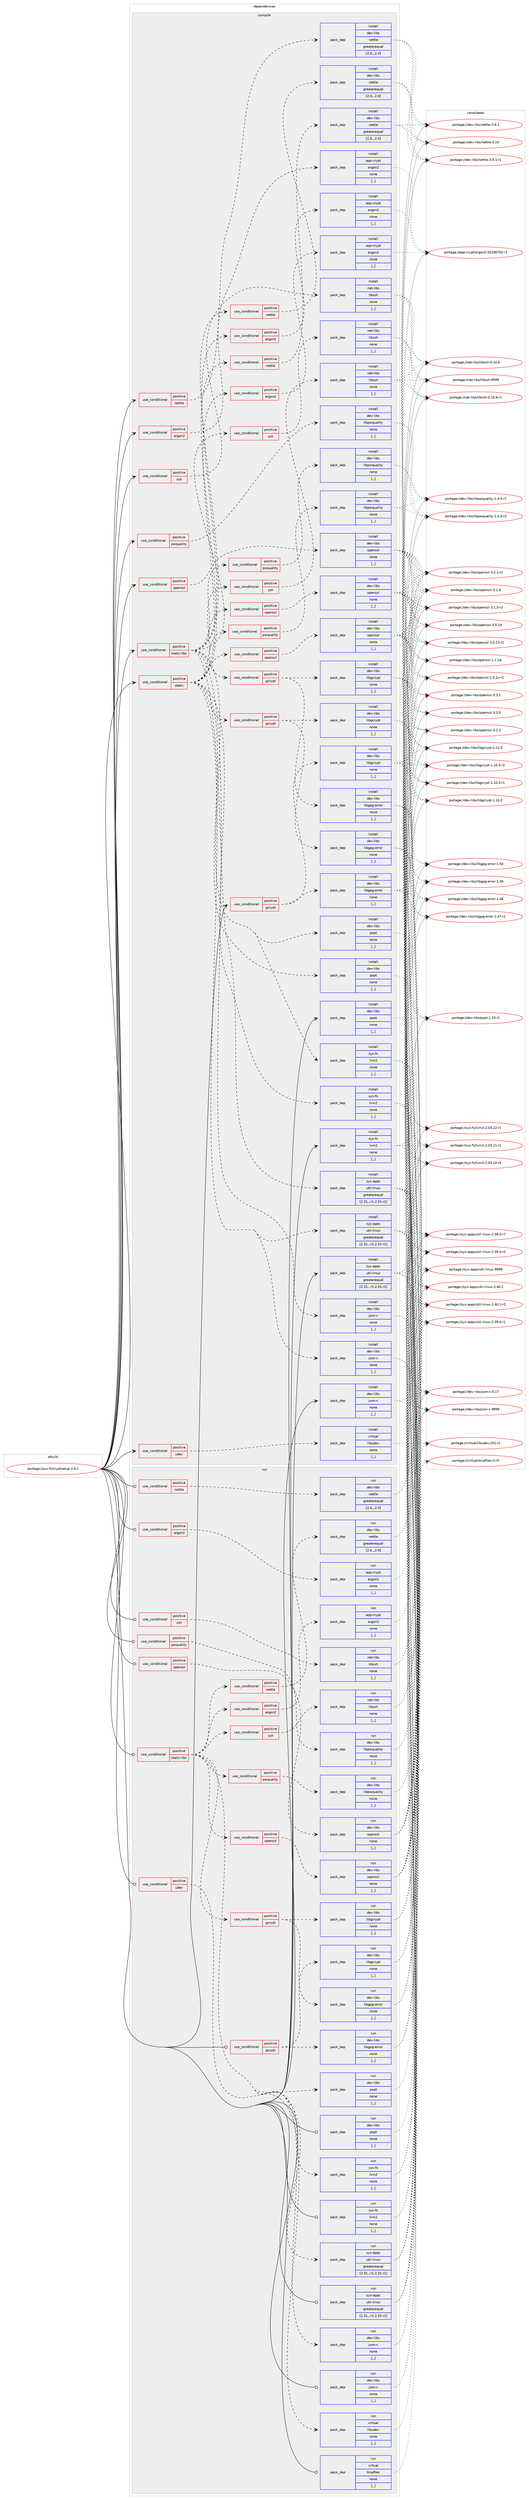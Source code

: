 digraph prolog {

# *************
# Graph options
# *************

newrank=true;
concentrate=true;
compound=true;
graph [rankdir=LR,fontname=Helvetica,fontsize=10,ranksep=1.5];#, ranksep=2.5, nodesep=0.2];
edge  [arrowhead=vee];
node  [fontname=Helvetica,fontsize=10];

# **********
# The ebuild
# **********

subgraph cluster_leftcol {
color=gray;
label=<<i>ebuild</i>>;
id [label="portage://sys-fs/cryptsetup-2.6.1", color=red, width=4, href="../sys-fs/cryptsetup-2.6.1.svg"];
}

# ****************
# The dependencies
# ****************

subgraph cluster_midcol {
color=gray;
label=<<i>dependencies</i>>;
subgraph cluster_compile {
fillcolor="#eeeeee";
style=filled;
label=<<i>compile</i>>;
subgraph cond115498 {
dependency433771 [label=<<TABLE BORDER="0" CELLBORDER="1" CELLSPACING="0" CELLPADDING="4"><TR><TD ROWSPAN="3" CELLPADDING="10">use_conditional</TD></TR><TR><TD>positive</TD></TR><TR><TD>argon2</TD></TR></TABLE>>, shape=none, color=red];
subgraph pack315290 {
dependency433772 [label=<<TABLE BORDER="0" CELLBORDER="1" CELLSPACING="0" CELLPADDING="4" WIDTH="220"><TR><TD ROWSPAN="6" CELLPADDING="30">pack_dep</TD></TR><TR><TD WIDTH="110">install</TD></TR><TR><TD>app-crypt</TD></TR><TR><TD>argon2</TD></TR><TR><TD>none</TD></TR><TR><TD>[,,]</TD></TR></TABLE>>, shape=none, color=blue];
}
dependency433771:e -> dependency433772:w [weight=20,style="dashed",arrowhead="vee"];
}
id:e -> dependency433771:w [weight=20,style="solid",arrowhead="vee"];
subgraph cond115499 {
dependency433773 [label=<<TABLE BORDER="0" CELLBORDER="1" CELLSPACING="0" CELLPADDING="4"><TR><TD ROWSPAN="3" CELLPADDING="10">use_conditional</TD></TR><TR><TD>positive</TD></TR><TR><TD>gcrypt</TD></TR></TABLE>>, shape=none, color=red];
subgraph pack315291 {
dependency433774 [label=<<TABLE BORDER="0" CELLBORDER="1" CELLSPACING="0" CELLPADDING="4" WIDTH="220"><TR><TD ROWSPAN="6" CELLPADDING="30">pack_dep</TD></TR><TR><TD WIDTH="110">install</TD></TR><TR><TD>dev-libs</TD></TR><TR><TD>libgcrypt</TD></TR><TR><TD>none</TD></TR><TR><TD>[,,]</TD></TR></TABLE>>, shape=none, color=blue];
}
dependency433773:e -> dependency433774:w [weight=20,style="dashed",arrowhead="vee"];
subgraph pack315292 {
dependency433775 [label=<<TABLE BORDER="0" CELLBORDER="1" CELLSPACING="0" CELLPADDING="4" WIDTH="220"><TR><TD ROWSPAN="6" CELLPADDING="30">pack_dep</TD></TR><TR><TD WIDTH="110">install</TD></TR><TR><TD>dev-libs</TD></TR><TR><TD>libgpg-error</TD></TR><TR><TD>none</TD></TR><TR><TD>[,,]</TD></TR></TABLE>>, shape=none, color=blue];
}
dependency433773:e -> dependency433775:w [weight=20,style="dashed",arrowhead="vee"];
}
id:e -> dependency433773:w [weight=20,style="solid",arrowhead="vee"];
subgraph cond115500 {
dependency433776 [label=<<TABLE BORDER="0" CELLBORDER="1" CELLSPACING="0" CELLPADDING="4"><TR><TD ROWSPAN="3" CELLPADDING="10">use_conditional</TD></TR><TR><TD>positive</TD></TR><TR><TD>nettle</TD></TR></TABLE>>, shape=none, color=red];
subgraph pack315293 {
dependency433777 [label=<<TABLE BORDER="0" CELLBORDER="1" CELLSPACING="0" CELLPADDING="4" WIDTH="220"><TR><TD ROWSPAN="6" CELLPADDING="30">pack_dep</TD></TR><TR><TD WIDTH="110">install</TD></TR><TR><TD>dev-libs</TD></TR><TR><TD>nettle</TD></TR><TR><TD>greaterequal</TD></TR><TR><TD>[2.4,,,2.4]</TD></TR></TABLE>>, shape=none, color=blue];
}
dependency433776:e -> dependency433777:w [weight=20,style="dashed",arrowhead="vee"];
}
id:e -> dependency433776:w [weight=20,style="solid",arrowhead="vee"];
subgraph cond115501 {
dependency433778 [label=<<TABLE BORDER="0" CELLBORDER="1" CELLSPACING="0" CELLPADDING="4"><TR><TD ROWSPAN="3" CELLPADDING="10">use_conditional</TD></TR><TR><TD>positive</TD></TR><TR><TD>openssl</TD></TR></TABLE>>, shape=none, color=red];
subgraph pack315294 {
dependency433779 [label=<<TABLE BORDER="0" CELLBORDER="1" CELLSPACING="0" CELLPADDING="4" WIDTH="220"><TR><TD ROWSPAN="6" CELLPADDING="30">pack_dep</TD></TR><TR><TD WIDTH="110">install</TD></TR><TR><TD>dev-libs</TD></TR><TR><TD>openssl</TD></TR><TR><TD>none</TD></TR><TR><TD>[,,]</TD></TR></TABLE>>, shape=none, color=blue];
}
dependency433778:e -> dependency433779:w [weight=20,style="dashed",arrowhead="vee"];
}
id:e -> dependency433778:w [weight=20,style="solid",arrowhead="vee"];
subgraph cond115502 {
dependency433780 [label=<<TABLE BORDER="0" CELLBORDER="1" CELLSPACING="0" CELLPADDING="4"><TR><TD ROWSPAN="3" CELLPADDING="10">use_conditional</TD></TR><TR><TD>positive</TD></TR><TR><TD>pwquality</TD></TR></TABLE>>, shape=none, color=red];
subgraph pack315295 {
dependency433781 [label=<<TABLE BORDER="0" CELLBORDER="1" CELLSPACING="0" CELLPADDING="4" WIDTH="220"><TR><TD ROWSPAN="6" CELLPADDING="30">pack_dep</TD></TR><TR><TD WIDTH="110">install</TD></TR><TR><TD>dev-libs</TD></TR><TR><TD>libpwquality</TD></TR><TR><TD>none</TD></TR><TR><TD>[,,]</TD></TR></TABLE>>, shape=none, color=blue];
}
dependency433780:e -> dependency433781:w [weight=20,style="dashed",arrowhead="vee"];
}
id:e -> dependency433780:w [weight=20,style="solid",arrowhead="vee"];
subgraph cond115503 {
dependency433782 [label=<<TABLE BORDER="0" CELLBORDER="1" CELLSPACING="0" CELLPADDING="4"><TR><TD ROWSPAN="3" CELLPADDING="10">use_conditional</TD></TR><TR><TD>positive</TD></TR><TR><TD>ssh</TD></TR></TABLE>>, shape=none, color=red];
subgraph pack315296 {
dependency433783 [label=<<TABLE BORDER="0" CELLBORDER="1" CELLSPACING="0" CELLPADDING="4" WIDTH="220"><TR><TD ROWSPAN="6" CELLPADDING="30">pack_dep</TD></TR><TR><TD WIDTH="110">install</TD></TR><TR><TD>net-libs</TD></TR><TR><TD>libssh</TD></TR><TR><TD>none</TD></TR><TR><TD>[,,]</TD></TR></TABLE>>, shape=none, color=blue];
}
dependency433782:e -> dependency433783:w [weight=20,style="dashed",arrowhead="vee"];
}
id:e -> dependency433782:w [weight=20,style="solid",arrowhead="vee"];
subgraph cond115504 {
dependency433784 [label=<<TABLE BORDER="0" CELLBORDER="1" CELLSPACING="0" CELLPADDING="4"><TR><TD ROWSPAN="3" CELLPADDING="10">use_conditional</TD></TR><TR><TD>positive</TD></TR><TR><TD>static</TD></TR></TABLE>>, shape=none, color=red];
subgraph pack315297 {
dependency433785 [label=<<TABLE BORDER="0" CELLBORDER="1" CELLSPACING="0" CELLPADDING="4" WIDTH="220"><TR><TD ROWSPAN="6" CELLPADDING="30">pack_dep</TD></TR><TR><TD WIDTH="110">install</TD></TR><TR><TD>dev-libs</TD></TR><TR><TD>json-c</TD></TR><TR><TD>none</TD></TR><TR><TD>[,,]</TD></TR></TABLE>>, shape=none, color=blue];
}
dependency433784:e -> dependency433785:w [weight=20,style="dashed",arrowhead="vee"];
subgraph pack315298 {
dependency433786 [label=<<TABLE BORDER="0" CELLBORDER="1" CELLSPACING="0" CELLPADDING="4" WIDTH="220"><TR><TD ROWSPAN="6" CELLPADDING="30">pack_dep</TD></TR><TR><TD WIDTH="110">install</TD></TR><TR><TD>dev-libs</TD></TR><TR><TD>popt</TD></TR><TR><TD>none</TD></TR><TR><TD>[,,]</TD></TR></TABLE>>, shape=none, color=blue];
}
dependency433784:e -> dependency433786:w [weight=20,style="dashed",arrowhead="vee"];
subgraph pack315299 {
dependency433787 [label=<<TABLE BORDER="0" CELLBORDER="1" CELLSPACING="0" CELLPADDING="4" WIDTH="220"><TR><TD ROWSPAN="6" CELLPADDING="30">pack_dep</TD></TR><TR><TD WIDTH="110">install</TD></TR><TR><TD>sys-apps</TD></TR><TR><TD>util-linux</TD></TR><TR><TD>greaterequal</TD></TR><TR><TD>[2.31,,-r1,2.31-r1]</TD></TR></TABLE>>, shape=none, color=blue];
}
dependency433784:e -> dependency433787:w [weight=20,style="dashed",arrowhead="vee"];
subgraph cond115505 {
dependency433788 [label=<<TABLE BORDER="0" CELLBORDER="1" CELLSPACING="0" CELLPADDING="4"><TR><TD ROWSPAN="3" CELLPADDING="10">use_conditional</TD></TR><TR><TD>positive</TD></TR><TR><TD>argon2</TD></TR></TABLE>>, shape=none, color=red];
subgraph pack315300 {
dependency433789 [label=<<TABLE BORDER="0" CELLBORDER="1" CELLSPACING="0" CELLPADDING="4" WIDTH="220"><TR><TD ROWSPAN="6" CELLPADDING="30">pack_dep</TD></TR><TR><TD WIDTH="110">install</TD></TR><TR><TD>app-crypt</TD></TR><TR><TD>argon2</TD></TR><TR><TD>none</TD></TR><TR><TD>[,,]</TD></TR></TABLE>>, shape=none, color=blue];
}
dependency433788:e -> dependency433789:w [weight=20,style="dashed",arrowhead="vee"];
}
dependency433784:e -> dependency433788:w [weight=20,style="dashed",arrowhead="vee"];
subgraph cond115506 {
dependency433790 [label=<<TABLE BORDER="0" CELLBORDER="1" CELLSPACING="0" CELLPADDING="4"><TR><TD ROWSPAN="3" CELLPADDING="10">use_conditional</TD></TR><TR><TD>positive</TD></TR><TR><TD>gcrypt</TD></TR></TABLE>>, shape=none, color=red];
subgraph pack315301 {
dependency433791 [label=<<TABLE BORDER="0" CELLBORDER="1" CELLSPACING="0" CELLPADDING="4" WIDTH="220"><TR><TD ROWSPAN="6" CELLPADDING="30">pack_dep</TD></TR><TR><TD WIDTH="110">install</TD></TR><TR><TD>dev-libs</TD></TR><TR><TD>libgcrypt</TD></TR><TR><TD>none</TD></TR><TR><TD>[,,]</TD></TR></TABLE>>, shape=none, color=blue];
}
dependency433790:e -> dependency433791:w [weight=20,style="dashed",arrowhead="vee"];
subgraph pack315302 {
dependency433792 [label=<<TABLE BORDER="0" CELLBORDER="1" CELLSPACING="0" CELLPADDING="4" WIDTH="220"><TR><TD ROWSPAN="6" CELLPADDING="30">pack_dep</TD></TR><TR><TD WIDTH="110">install</TD></TR><TR><TD>dev-libs</TD></TR><TR><TD>libgpg-error</TD></TR><TR><TD>none</TD></TR><TR><TD>[,,]</TD></TR></TABLE>>, shape=none, color=blue];
}
dependency433790:e -> dependency433792:w [weight=20,style="dashed",arrowhead="vee"];
}
dependency433784:e -> dependency433790:w [weight=20,style="dashed",arrowhead="vee"];
subgraph cond115507 {
dependency433793 [label=<<TABLE BORDER="0" CELLBORDER="1" CELLSPACING="0" CELLPADDING="4"><TR><TD ROWSPAN="3" CELLPADDING="10">use_conditional</TD></TR><TR><TD>positive</TD></TR><TR><TD>nettle</TD></TR></TABLE>>, shape=none, color=red];
subgraph pack315303 {
dependency433794 [label=<<TABLE BORDER="0" CELLBORDER="1" CELLSPACING="0" CELLPADDING="4" WIDTH="220"><TR><TD ROWSPAN="6" CELLPADDING="30">pack_dep</TD></TR><TR><TD WIDTH="110">install</TD></TR><TR><TD>dev-libs</TD></TR><TR><TD>nettle</TD></TR><TR><TD>greaterequal</TD></TR><TR><TD>[2.4,,,2.4]</TD></TR></TABLE>>, shape=none, color=blue];
}
dependency433793:e -> dependency433794:w [weight=20,style="dashed",arrowhead="vee"];
}
dependency433784:e -> dependency433793:w [weight=20,style="dashed",arrowhead="vee"];
subgraph cond115508 {
dependency433795 [label=<<TABLE BORDER="0" CELLBORDER="1" CELLSPACING="0" CELLPADDING="4"><TR><TD ROWSPAN="3" CELLPADDING="10">use_conditional</TD></TR><TR><TD>positive</TD></TR><TR><TD>openssl</TD></TR></TABLE>>, shape=none, color=red];
subgraph pack315304 {
dependency433796 [label=<<TABLE BORDER="0" CELLBORDER="1" CELLSPACING="0" CELLPADDING="4" WIDTH="220"><TR><TD ROWSPAN="6" CELLPADDING="30">pack_dep</TD></TR><TR><TD WIDTH="110">install</TD></TR><TR><TD>dev-libs</TD></TR><TR><TD>openssl</TD></TR><TR><TD>none</TD></TR><TR><TD>[,,]</TD></TR></TABLE>>, shape=none, color=blue];
}
dependency433795:e -> dependency433796:w [weight=20,style="dashed",arrowhead="vee"];
}
dependency433784:e -> dependency433795:w [weight=20,style="dashed",arrowhead="vee"];
subgraph cond115509 {
dependency433797 [label=<<TABLE BORDER="0" CELLBORDER="1" CELLSPACING="0" CELLPADDING="4"><TR><TD ROWSPAN="3" CELLPADDING="10">use_conditional</TD></TR><TR><TD>positive</TD></TR><TR><TD>pwquality</TD></TR></TABLE>>, shape=none, color=red];
subgraph pack315305 {
dependency433798 [label=<<TABLE BORDER="0" CELLBORDER="1" CELLSPACING="0" CELLPADDING="4" WIDTH="220"><TR><TD ROWSPAN="6" CELLPADDING="30">pack_dep</TD></TR><TR><TD WIDTH="110">install</TD></TR><TR><TD>dev-libs</TD></TR><TR><TD>libpwquality</TD></TR><TR><TD>none</TD></TR><TR><TD>[,,]</TD></TR></TABLE>>, shape=none, color=blue];
}
dependency433797:e -> dependency433798:w [weight=20,style="dashed",arrowhead="vee"];
}
dependency433784:e -> dependency433797:w [weight=20,style="dashed",arrowhead="vee"];
subgraph cond115510 {
dependency433799 [label=<<TABLE BORDER="0" CELLBORDER="1" CELLSPACING="0" CELLPADDING="4"><TR><TD ROWSPAN="3" CELLPADDING="10">use_conditional</TD></TR><TR><TD>positive</TD></TR><TR><TD>ssh</TD></TR></TABLE>>, shape=none, color=red];
subgraph pack315306 {
dependency433800 [label=<<TABLE BORDER="0" CELLBORDER="1" CELLSPACING="0" CELLPADDING="4" WIDTH="220"><TR><TD ROWSPAN="6" CELLPADDING="30">pack_dep</TD></TR><TR><TD WIDTH="110">install</TD></TR><TR><TD>net-libs</TD></TR><TR><TD>libssh</TD></TR><TR><TD>none</TD></TR><TR><TD>[,,]</TD></TR></TABLE>>, shape=none, color=blue];
}
dependency433799:e -> dependency433800:w [weight=20,style="dashed",arrowhead="vee"];
}
dependency433784:e -> dependency433799:w [weight=20,style="dashed",arrowhead="vee"];
subgraph pack315307 {
dependency433801 [label=<<TABLE BORDER="0" CELLBORDER="1" CELLSPACING="0" CELLPADDING="4" WIDTH="220"><TR><TD ROWSPAN="6" CELLPADDING="30">pack_dep</TD></TR><TR><TD WIDTH="110">install</TD></TR><TR><TD>sys-fs</TD></TR><TR><TD>lvm2</TD></TR><TR><TD>none</TD></TR><TR><TD>[,,]</TD></TR></TABLE>>, shape=none, color=blue];
}
dependency433784:e -> dependency433801:w [weight=20,style="dashed",arrowhead="vee"];
}
id:e -> dependency433784:w [weight=20,style="solid",arrowhead="vee"];
subgraph cond115511 {
dependency433802 [label=<<TABLE BORDER="0" CELLBORDER="1" CELLSPACING="0" CELLPADDING="4"><TR><TD ROWSPAN="3" CELLPADDING="10">use_conditional</TD></TR><TR><TD>positive</TD></TR><TR><TD>static-libs</TD></TR></TABLE>>, shape=none, color=red];
subgraph pack315308 {
dependency433803 [label=<<TABLE BORDER="0" CELLBORDER="1" CELLSPACING="0" CELLPADDING="4" WIDTH="220"><TR><TD ROWSPAN="6" CELLPADDING="30">pack_dep</TD></TR><TR><TD WIDTH="110">install</TD></TR><TR><TD>dev-libs</TD></TR><TR><TD>json-c</TD></TR><TR><TD>none</TD></TR><TR><TD>[,,]</TD></TR></TABLE>>, shape=none, color=blue];
}
dependency433802:e -> dependency433803:w [weight=20,style="dashed",arrowhead="vee"];
subgraph pack315309 {
dependency433804 [label=<<TABLE BORDER="0" CELLBORDER="1" CELLSPACING="0" CELLPADDING="4" WIDTH="220"><TR><TD ROWSPAN="6" CELLPADDING="30">pack_dep</TD></TR><TR><TD WIDTH="110">install</TD></TR><TR><TD>dev-libs</TD></TR><TR><TD>popt</TD></TR><TR><TD>none</TD></TR><TR><TD>[,,]</TD></TR></TABLE>>, shape=none, color=blue];
}
dependency433802:e -> dependency433804:w [weight=20,style="dashed",arrowhead="vee"];
subgraph pack315310 {
dependency433805 [label=<<TABLE BORDER="0" CELLBORDER="1" CELLSPACING="0" CELLPADDING="4" WIDTH="220"><TR><TD ROWSPAN="6" CELLPADDING="30">pack_dep</TD></TR><TR><TD WIDTH="110">install</TD></TR><TR><TD>sys-apps</TD></TR><TR><TD>util-linux</TD></TR><TR><TD>greaterequal</TD></TR><TR><TD>[2.31,,-r1,2.31-r1]</TD></TR></TABLE>>, shape=none, color=blue];
}
dependency433802:e -> dependency433805:w [weight=20,style="dashed",arrowhead="vee"];
subgraph cond115512 {
dependency433806 [label=<<TABLE BORDER="0" CELLBORDER="1" CELLSPACING="0" CELLPADDING="4"><TR><TD ROWSPAN="3" CELLPADDING="10">use_conditional</TD></TR><TR><TD>positive</TD></TR><TR><TD>argon2</TD></TR></TABLE>>, shape=none, color=red];
subgraph pack315311 {
dependency433807 [label=<<TABLE BORDER="0" CELLBORDER="1" CELLSPACING="0" CELLPADDING="4" WIDTH="220"><TR><TD ROWSPAN="6" CELLPADDING="30">pack_dep</TD></TR><TR><TD WIDTH="110">install</TD></TR><TR><TD>app-crypt</TD></TR><TR><TD>argon2</TD></TR><TR><TD>none</TD></TR><TR><TD>[,,]</TD></TR></TABLE>>, shape=none, color=blue];
}
dependency433806:e -> dependency433807:w [weight=20,style="dashed",arrowhead="vee"];
}
dependency433802:e -> dependency433806:w [weight=20,style="dashed",arrowhead="vee"];
subgraph cond115513 {
dependency433808 [label=<<TABLE BORDER="0" CELLBORDER="1" CELLSPACING="0" CELLPADDING="4"><TR><TD ROWSPAN="3" CELLPADDING="10">use_conditional</TD></TR><TR><TD>positive</TD></TR><TR><TD>gcrypt</TD></TR></TABLE>>, shape=none, color=red];
subgraph pack315312 {
dependency433809 [label=<<TABLE BORDER="0" CELLBORDER="1" CELLSPACING="0" CELLPADDING="4" WIDTH="220"><TR><TD ROWSPAN="6" CELLPADDING="30">pack_dep</TD></TR><TR><TD WIDTH="110">install</TD></TR><TR><TD>dev-libs</TD></TR><TR><TD>libgcrypt</TD></TR><TR><TD>none</TD></TR><TR><TD>[,,]</TD></TR></TABLE>>, shape=none, color=blue];
}
dependency433808:e -> dependency433809:w [weight=20,style="dashed",arrowhead="vee"];
subgraph pack315313 {
dependency433810 [label=<<TABLE BORDER="0" CELLBORDER="1" CELLSPACING="0" CELLPADDING="4" WIDTH="220"><TR><TD ROWSPAN="6" CELLPADDING="30">pack_dep</TD></TR><TR><TD WIDTH="110">install</TD></TR><TR><TD>dev-libs</TD></TR><TR><TD>libgpg-error</TD></TR><TR><TD>none</TD></TR><TR><TD>[,,]</TD></TR></TABLE>>, shape=none, color=blue];
}
dependency433808:e -> dependency433810:w [weight=20,style="dashed",arrowhead="vee"];
}
dependency433802:e -> dependency433808:w [weight=20,style="dashed",arrowhead="vee"];
subgraph cond115514 {
dependency433811 [label=<<TABLE BORDER="0" CELLBORDER="1" CELLSPACING="0" CELLPADDING="4"><TR><TD ROWSPAN="3" CELLPADDING="10">use_conditional</TD></TR><TR><TD>positive</TD></TR><TR><TD>nettle</TD></TR></TABLE>>, shape=none, color=red];
subgraph pack315314 {
dependency433812 [label=<<TABLE BORDER="0" CELLBORDER="1" CELLSPACING="0" CELLPADDING="4" WIDTH="220"><TR><TD ROWSPAN="6" CELLPADDING="30">pack_dep</TD></TR><TR><TD WIDTH="110">install</TD></TR><TR><TD>dev-libs</TD></TR><TR><TD>nettle</TD></TR><TR><TD>greaterequal</TD></TR><TR><TD>[2.4,,,2.4]</TD></TR></TABLE>>, shape=none, color=blue];
}
dependency433811:e -> dependency433812:w [weight=20,style="dashed",arrowhead="vee"];
}
dependency433802:e -> dependency433811:w [weight=20,style="dashed",arrowhead="vee"];
subgraph cond115515 {
dependency433813 [label=<<TABLE BORDER="0" CELLBORDER="1" CELLSPACING="0" CELLPADDING="4"><TR><TD ROWSPAN="3" CELLPADDING="10">use_conditional</TD></TR><TR><TD>positive</TD></TR><TR><TD>openssl</TD></TR></TABLE>>, shape=none, color=red];
subgraph pack315315 {
dependency433814 [label=<<TABLE BORDER="0" CELLBORDER="1" CELLSPACING="0" CELLPADDING="4" WIDTH="220"><TR><TD ROWSPAN="6" CELLPADDING="30">pack_dep</TD></TR><TR><TD WIDTH="110">install</TD></TR><TR><TD>dev-libs</TD></TR><TR><TD>openssl</TD></TR><TR><TD>none</TD></TR><TR><TD>[,,]</TD></TR></TABLE>>, shape=none, color=blue];
}
dependency433813:e -> dependency433814:w [weight=20,style="dashed",arrowhead="vee"];
}
dependency433802:e -> dependency433813:w [weight=20,style="dashed",arrowhead="vee"];
subgraph cond115516 {
dependency433815 [label=<<TABLE BORDER="0" CELLBORDER="1" CELLSPACING="0" CELLPADDING="4"><TR><TD ROWSPAN="3" CELLPADDING="10">use_conditional</TD></TR><TR><TD>positive</TD></TR><TR><TD>pwquality</TD></TR></TABLE>>, shape=none, color=red];
subgraph pack315316 {
dependency433816 [label=<<TABLE BORDER="0" CELLBORDER="1" CELLSPACING="0" CELLPADDING="4" WIDTH="220"><TR><TD ROWSPAN="6" CELLPADDING="30">pack_dep</TD></TR><TR><TD WIDTH="110">install</TD></TR><TR><TD>dev-libs</TD></TR><TR><TD>libpwquality</TD></TR><TR><TD>none</TD></TR><TR><TD>[,,]</TD></TR></TABLE>>, shape=none, color=blue];
}
dependency433815:e -> dependency433816:w [weight=20,style="dashed",arrowhead="vee"];
}
dependency433802:e -> dependency433815:w [weight=20,style="dashed",arrowhead="vee"];
subgraph cond115517 {
dependency433817 [label=<<TABLE BORDER="0" CELLBORDER="1" CELLSPACING="0" CELLPADDING="4"><TR><TD ROWSPAN="3" CELLPADDING="10">use_conditional</TD></TR><TR><TD>positive</TD></TR><TR><TD>ssh</TD></TR></TABLE>>, shape=none, color=red];
subgraph pack315317 {
dependency433818 [label=<<TABLE BORDER="0" CELLBORDER="1" CELLSPACING="0" CELLPADDING="4" WIDTH="220"><TR><TD ROWSPAN="6" CELLPADDING="30">pack_dep</TD></TR><TR><TD WIDTH="110">install</TD></TR><TR><TD>net-libs</TD></TR><TR><TD>libssh</TD></TR><TR><TD>none</TD></TR><TR><TD>[,,]</TD></TR></TABLE>>, shape=none, color=blue];
}
dependency433817:e -> dependency433818:w [weight=20,style="dashed",arrowhead="vee"];
}
dependency433802:e -> dependency433817:w [weight=20,style="dashed",arrowhead="vee"];
subgraph pack315318 {
dependency433819 [label=<<TABLE BORDER="0" CELLBORDER="1" CELLSPACING="0" CELLPADDING="4" WIDTH="220"><TR><TD ROWSPAN="6" CELLPADDING="30">pack_dep</TD></TR><TR><TD WIDTH="110">install</TD></TR><TR><TD>sys-fs</TD></TR><TR><TD>lvm2</TD></TR><TR><TD>none</TD></TR><TR><TD>[,,]</TD></TR></TABLE>>, shape=none, color=blue];
}
dependency433802:e -> dependency433819:w [weight=20,style="dashed",arrowhead="vee"];
}
id:e -> dependency433802:w [weight=20,style="solid",arrowhead="vee"];
subgraph cond115518 {
dependency433820 [label=<<TABLE BORDER="0" CELLBORDER="1" CELLSPACING="0" CELLPADDING="4"><TR><TD ROWSPAN="3" CELLPADDING="10">use_conditional</TD></TR><TR><TD>positive</TD></TR><TR><TD>udev</TD></TR></TABLE>>, shape=none, color=red];
subgraph pack315319 {
dependency433821 [label=<<TABLE BORDER="0" CELLBORDER="1" CELLSPACING="0" CELLPADDING="4" WIDTH="220"><TR><TD ROWSPAN="6" CELLPADDING="30">pack_dep</TD></TR><TR><TD WIDTH="110">install</TD></TR><TR><TD>virtual</TD></TR><TR><TD>libudev</TD></TR><TR><TD>none</TD></TR><TR><TD>[,,]</TD></TR></TABLE>>, shape=none, color=blue];
}
dependency433820:e -> dependency433821:w [weight=20,style="dashed",arrowhead="vee"];
}
id:e -> dependency433820:w [weight=20,style="solid",arrowhead="vee"];
subgraph pack315320 {
dependency433822 [label=<<TABLE BORDER="0" CELLBORDER="1" CELLSPACING="0" CELLPADDING="4" WIDTH="220"><TR><TD ROWSPAN="6" CELLPADDING="30">pack_dep</TD></TR><TR><TD WIDTH="110">install</TD></TR><TR><TD>dev-libs</TD></TR><TR><TD>json-c</TD></TR><TR><TD>none</TD></TR><TR><TD>[,,]</TD></TR></TABLE>>, shape=none, color=blue];
}
id:e -> dependency433822:w [weight=20,style="solid",arrowhead="vee"];
subgraph pack315321 {
dependency433823 [label=<<TABLE BORDER="0" CELLBORDER="1" CELLSPACING="0" CELLPADDING="4" WIDTH="220"><TR><TD ROWSPAN="6" CELLPADDING="30">pack_dep</TD></TR><TR><TD WIDTH="110">install</TD></TR><TR><TD>dev-libs</TD></TR><TR><TD>popt</TD></TR><TR><TD>none</TD></TR><TR><TD>[,,]</TD></TR></TABLE>>, shape=none, color=blue];
}
id:e -> dependency433823:w [weight=20,style="solid",arrowhead="vee"];
subgraph pack315322 {
dependency433824 [label=<<TABLE BORDER="0" CELLBORDER="1" CELLSPACING="0" CELLPADDING="4" WIDTH="220"><TR><TD ROWSPAN="6" CELLPADDING="30">pack_dep</TD></TR><TR><TD WIDTH="110">install</TD></TR><TR><TD>sys-apps</TD></TR><TR><TD>util-linux</TD></TR><TR><TD>greaterequal</TD></TR><TR><TD>[2.31,,-r1,2.31-r1]</TD></TR></TABLE>>, shape=none, color=blue];
}
id:e -> dependency433824:w [weight=20,style="solid",arrowhead="vee"];
subgraph pack315323 {
dependency433825 [label=<<TABLE BORDER="0" CELLBORDER="1" CELLSPACING="0" CELLPADDING="4" WIDTH="220"><TR><TD ROWSPAN="6" CELLPADDING="30">pack_dep</TD></TR><TR><TD WIDTH="110">install</TD></TR><TR><TD>sys-fs</TD></TR><TR><TD>lvm2</TD></TR><TR><TD>none</TD></TR><TR><TD>[,,]</TD></TR></TABLE>>, shape=none, color=blue];
}
id:e -> dependency433825:w [weight=20,style="solid",arrowhead="vee"];
}
subgraph cluster_compileandrun {
fillcolor="#eeeeee";
style=filled;
label=<<i>compile and run</i>>;
}
subgraph cluster_run {
fillcolor="#eeeeee";
style=filled;
label=<<i>run</i>>;
subgraph cond115519 {
dependency433826 [label=<<TABLE BORDER="0" CELLBORDER="1" CELLSPACING="0" CELLPADDING="4"><TR><TD ROWSPAN="3" CELLPADDING="10">use_conditional</TD></TR><TR><TD>positive</TD></TR><TR><TD>argon2</TD></TR></TABLE>>, shape=none, color=red];
subgraph pack315324 {
dependency433827 [label=<<TABLE BORDER="0" CELLBORDER="1" CELLSPACING="0" CELLPADDING="4" WIDTH="220"><TR><TD ROWSPAN="6" CELLPADDING="30">pack_dep</TD></TR><TR><TD WIDTH="110">run</TD></TR><TR><TD>app-crypt</TD></TR><TR><TD>argon2</TD></TR><TR><TD>none</TD></TR><TR><TD>[,,]</TD></TR></TABLE>>, shape=none, color=blue];
}
dependency433826:e -> dependency433827:w [weight=20,style="dashed",arrowhead="vee"];
}
id:e -> dependency433826:w [weight=20,style="solid",arrowhead="odot"];
subgraph cond115520 {
dependency433828 [label=<<TABLE BORDER="0" CELLBORDER="1" CELLSPACING="0" CELLPADDING="4"><TR><TD ROWSPAN="3" CELLPADDING="10">use_conditional</TD></TR><TR><TD>positive</TD></TR><TR><TD>gcrypt</TD></TR></TABLE>>, shape=none, color=red];
subgraph pack315325 {
dependency433829 [label=<<TABLE BORDER="0" CELLBORDER="1" CELLSPACING="0" CELLPADDING="4" WIDTH="220"><TR><TD ROWSPAN="6" CELLPADDING="30">pack_dep</TD></TR><TR><TD WIDTH="110">run</TD></TR><TR><TD>dev-libs</TD></TR><TR><TD>libgcrypt</TD></TR><TR><TD>none</TD></TR><TR><TD>[,,]</TD></TR></TABLE>>, shape=none, color=blue];
}
dependency433828:e -> dependency433829:w [weight=20,style="dashed",arrowhead="vee"];
subgraph pack315326 {
dependency433830 [label=<<TABLE BORDER="0" CELLBORDER="1" CELLSPACING="0" CELLPADDING="4" WIDTH="220"><TR><TD ROWSPAN="6" CELLPADDING="30">pack_dep</TD></TR><TR><TD WIDTH="110">run</TD></TR><TR><TD>dev-libs</TD></TR><TR><TD>libgpg-error</TD></TR><TR><TD>none</TD></TR><TR><TD>[,,]</TD></TR></TABLE>>, shape=none, color=blue];
}
dependency433828:e -> dependency433830:w [weight=20,style="dashed",arrowhead="vee"];
}
id:e -> dependency433828:w [weight=20,style="solid",arrowhead="odot"];
subgraph cond115521 {
dependency433831 [label=<<TABLE BORDER="0" CELLBORDER="1" CELLSPACING="0" CELLPADDING="4"><TR><TD ROWSPAN="3" CELLPADDING="10">use_conditional</TD></TR><TR><TD>positive</TD></TR><TR><TD>nettle</TD></TR></TABLE>>, shape=none, color=red];
subgraph pack315327 {
dependency433832 [label=<<TABLE BORDER="0" CELLBORDER="1" CELLSPACING="0" CELLPADDING="4" WIDTH="220"><TR><TD ROWSPAN="6" CELLPADDING="30">pack_dep</TD></TR><TR><TD WIDTH="110">run</TD></TR><TR><TD>dev-libs</TD></TR><TR><TD>nettle</TD></TR><TR><TD>greaterequal</TD></TR><TR><TD>[2.4,,,2.4]</TD></TR></TABLE>>, shape=none, color=blue];
}
dependency433831:e -> dependency433832:w [weight=20,style="dashed",arrowhead="vee"];
}
id:e -> dependency433831:w [weight=20,style="solid",arrowhead="odot"];
subgraph cond115522 {
dependency433833 [label=<<TABLE BORDER="0" CELLBORDER="1" CELLSPACING="0" CELLPADDING="4"><TR><TD ROWSPAN="3" CELLPADDING="10">use_conditional</TD></TR><TR><TD>positive</TD></TR><TR><TD>openssl</TD></TR></TABLE>>, shape=none, color=red];
subgraph pack315328 {
dependency433834 [label=<<TABLE BORDER="0" CELLBORDER="1" CELLSPACING="0" CELLPADDING="4" WIDTH="220"><TR><TD ROWSPAN="6" CELLPADDING="30">pack_dep</TD></TR><TR><TD WIDTH="110">run</TD></TR><TR><TD>dev-libs</TD></TR><TR><TD>openssl</TD></TR><TR><TD>none</TD></TR><TR><TD>[,,]</TD></TR></TABLE>>, shape=none, color=blue];
}
dependency433833:e -> dependency433834:w [weight=20,style="dashed",arrowhead="vee"];
}
id:e -> dependency433833:w [weight=20,style="solid",arrowhead="odot"];
subgraph cond115523 {
dependency433835 [label=<<TABLE BORDER="0" CELLBORDER="1" CELLSPACING="0" CELLPADDING="4"><TR><TD ROWSPAN="3" CELLPADDING="10">use_conditional</TD></TR><TR><TD>positive</TD></TR><TR><TD>pwquality</TD></TR></TABLE>>, shape=none, color=red];
subgraph pack315329 {
dependency433836 [label=<<TABLE BORDER="0" CELLBORDER="1" CELLSPACING="0" CELLPADDING="4" WIDTH="220"><TR><TD ROWSPAN="6" CELLPADDING="30">pack_dep</TD></TR><TR><TD WIDTH="110">run</TD></TR><TR><TD>dev-libs</TD></TR><TR><TD>libpwquality</TD></TR><TR><TD>none</TD></TR><TR><TD>[,,]</TD></TR></TABLE>>, shape=none, color=blue];
}
dependency433835:e -> dependency433836:w [weight=20,style="dashed",arrowhead="vee"];
}
id:e -> dependency433835:w [weight=20,style="solid",arrowhead="odot"];
subgraph cond115524 {
dependency433837 [label=<<TABLE BORDER="0" CELLBORDER="1" CELLSPACING="0" CELLPADDING="4"><TR><TD ROWSPAN="3" CELLPADDING="10">use_conditional</TD></TR><TR><TD>positive</TD></TR><TR><TD>ssh</TD></TR></TABLE>>, shape=none, color=red];
subgraph pack315330 {
dependency433838 [label=<<TABLE BORDER="0" CELLBORDER="1" CELLSPACING="0" CELLPADDING="4" WIDTH="220"><TR><TD ROWSPAN="6" CELLPADDING="30">pack_dep</TD></TR><TR><TD WIDTH="110">run</TD></TR><TR><TD>net-libs</TD></TR><TR><TD>libssh</TD></TR><TR><TD>none</TD></TR><TR><TD>[,,]</TD></TR></TABLE>>, shape=none, color=blue];
}
dependency433837:e -> dependency433838:w [weight=20,style="dashed",arrowhead="vee"];
}
id:e -> dependency433837:w [weight=20,style="solid",arrowhead="odot"];
subgraph cond115525 {
dependency433839 [label=<<TABLE BORDER="0" CELLBORDER="1" CELLSPACING="0" CELLPADDING="4"><TR><TD ROWSPAN="3" CELLPADDING="10">use_conditional</TD></TR><TR><TD>positive</TD></TR><TR><TD>static-libs</TD></TR></TABLE>>, shape=none, color=red];
subgraph pack315331 {
dependency433840 [label=<<TABLE BORDER="0" CELLBORDER="1" CELLSPACING="0" CELLPADDING="4" WIDTH="220"><TR><TD ROWSPAN="6" CELLPADDING="30">pack_dep</TD></TR><TR><TD WIDTH="110">run</TD></TR><TR><TD>dev-libs</TD></TR><TR><TD>json-c</TD></TR><TR><TD>none</TD></TR><TR><TD>[,,]</TD></TR></TABLE>>, shape=none, color=blue];
}
dependency433839:e -> dependency433840:w [weight=20,style="dashed",arrowhead="vee"];
subgraph pack315332 {
dependency433841 [label=<<TABLE BORDER="0" CELLBORDER="1" CELLSPACING="0" CELLPADDING="4" WIDTH="220"><TR><TD ROWSPAN="6" CELLPADDING="30">pack_dep</TD></TR><TR><TD WIDTH="110">run</TD></TR><TR><TD>dev-libs</TD></TR><TR><TD>popt</TD></TR><TR><TD>none</TD></TR><TR><TD>[,,]</TD></TR></TABLE>>, shape=none, color=blue];
}
dependency433839:e -> dependency433841:w [weight=20,style="dashed",arrowhead="vee"];
subgraph pack315333 {
dependency433842 [label=<<TABLE BORDER="0" CELLBORDER="1" CELLSPACING="0" CELLPADDING="4" WIDTH="220"><TR><TD ROWSPAN="6" CELLPADDING="30">pack_dep</TD></TR><TR><TD WIDTH="110">run</TD></TR><TR><TD>sys-apps</TD></TR><TR><TD>util-linux</TD></TR><TR><TD>greaterequal</TD></TR><TR><TD>[2.31,,-r1,2.31-r1]</TD></TR></TABLE>>, shape=none, color=blue];
}
dependency433839:e -> dependency433842:w [weight=20,style="dashed",arrowhead="vee"];
subgraph cond115526 {
dependency433843 [label=<<TABLE BORDER="0" CELLBORDER="1" CELLSPACING="0" CELLPADDING="4"><TR><TD ROWSPAN="3" CELLPADDING="10">use_conditional</TD></TR><TR><TD>positive</TD></TR><TR><TD>argon2</TD></TR></TABLE>>, shape=none, color=red];
subgraph pack315334 {
dependency433844 [label=<<TABLE BORDER="0" CELLBORDER="1" CELLSPACING="0" CELLPADDING="4" WIDTH="220"><TR><TD ROWSPAN="6" CELLPADDING="30">pack_dep</TD></TR><TR><TD WIDTH="110">run</TD></TR><TR><TD>app-crypt</TD></TR><TR><TD>argon2</TD></TR><TR><TD>none</TD></TR><TR><TD>[,,]</TD></TR></TABLE>>, shape=none, color=blue];
}
dependency433843:e -> dependency433844:w [weight=20,style="dashed",arrowhead="vee"];
}
dependency433839:e -> dependency433843:w [weight=20,style="dashed",arrowhead="vee"];
subgraph cond115527 {
dependency433845 [label=<<TABLE BORDER="0" CELLBORDER="1" CELLSPACING="0" CELLPADDING="4"><TR><TD ROWSPAN="3" CELLPADDING="10">use_conditional</TD></TR><TR><TD>positive</TD></TR><TR><TD>gcrypt</TD></TR></TABLE>>, shape=none, color=red];
subgraph pack315335 {
dependency433846 [label=<<TABLE BORDER="0" CELLBORDER="1" CELLSPACING="0" CELLPADDING="4" WIDTH="220"><TR><TD ROWSPAN="6" CELLPADDING="30">pack_dep</TD></TR><TR><TD WIDTH="110">run</TD></TR><TR><TD>dev-libs</TD></TR><TR><TD>libgcrypt</TD></TR><TR><TD>none</TD></TR><TR><TD>[,,]</TD></TR></TABLE>>, shape=none, color=blue];
}
dependency433845:e -> dependency433846:w [weight=20,style="dashed",arrowhead="vee"];
subgraph pack315336 {
dependency433847 [label=<<TABLE BORDER="0" CELLBORDER="1" CELLSPACING="0" CELLPADDING="4" WIDTH="220"><TR><TD ROWSPAN="6" CELLPADDING="30">pack_dep</TD></TR><TR><TD WIDTH="110">run</TD></TR><TR><TD>dev-libs</TD></TR><TR><TD>libgpg-error</TD></TR><TR><TD>none</TD></TR><TR><TD>[,,]</TD></TR></TABLE>>, shape=none, color=blue];
}
dependency433845:e -> dependency433847:w [weight=20,style="dashed",arrowhead="vee"];
}
dependency433839:e -> dependency433845:w [weight=20,style="dashed",arrowhead="vee"];
subgraph cond115528 {
dependency433848 [label=<<TABLE BORDER="0" CELLBORDER="1" CELLSPACING="0" CELLPADDING="4"><TR><TD ROWSPAN="3" CELLPADDING="10">use_conditional</TD></TR><TR><TD>positive</TD></TR><TR><TD>nettle</TD></TR></TABLE>>, shape=none, color=red];
subgraph pack315337 {
dependency433849 [label=<<TABLE BORDER="0" CELLBORDER="1" CELLSPACING="0" CELLPADDING="4" WIDTH="220"><TR><TD ROWSPAN="6" CELLPADDING="30">pack_dep</TD></TR><TR><TD WIDTH="110">run</TD></TR><TR><TD>dev-libs</TD></TR><TR><TD>nettle</TD></TR><TR><TD>greaterequal</TD></TR><TR><TD>[2.4,,,2.4]</TD></TR></TABLE>>, shape=none, color=blue];
}
dependency433848:e -> dependency433849:w [weight=20,style="dashed",arrowhead="vee"];
}
dependency433839:e -> dependency433848:w [weight=20,style="dashed",arrowhead="vee"];
subgraph cond115529 {
dependency433850 [label=<<TABLE BORDER="0" CELLBORDER="1" CELLSPACING="0" CELLPADDING="4"><TR><TD ROWSPAN="3" CELLPADDING="10">use_conditional</TD></TR><TR><TD>positive</TD></TR><TR><TD>openssl</TD></TR></TABLE>>, shape=none, color=red];
subgraph pack315338 {
dependency433851 [label=<<TABLE BORDER="0" CELLBORDER="1" CELLSPACING="0" CELLPADDING="4" WIDTH="220"><TR><TD ROWSPAN="6" CELLPADDING="30">pack_dep</TD></TR><TR><TD WIDTH="110">run</TD></TR><TR><TD>dev-libs</TD></TR><TR><TD>openssl</TD></TR><TR><TD>none</TD></TR><TR><TD>[,,]</TD></TR></TABLE>>, shape=none, color=blue];
}
dependency433850:e -> dependency433851:w [weight=20,style="dashed",arrowhead="vee"];
}
dependency433839:e -> dependency433850:w [weight=20,style="dashed",arrowhead="vee"];
subgraph cond115530 {
dependency433852 [label=<<TABLE BORDER="0" CELLBORDER="1" CELLSPACING="0" CELLPADDING="4"><TR><TD ROWSPAN="3" CELLPADDING="10">use_conditional</TD></TR><TR><TD>positive</TD></TR><TR><TD>pwquality</TD></TR></TABLE>>, shape=none, color=red];
subgraph pack315339 {
dependency433853 [label=<<TABLE BORDER="0" CELLBORDER="1" CELLSPACING="0" CELLPADDING="4" WIDTH="220"><TR><TD ROWSPAN="6" CELLPADDING="30">pack_dep</TD></TR><TR><TD WIDTH="110">run</TD></TR><TR><TD>dev-libs</TD></TR><TR><TD>libpwquality</TD></TR><TR><TD>none</TD></TR><TR><TD>[,,]</TD></TR></TABLE>>, shape=none, color=blue];
}
dependency433852:e -> dependency433853:w [weight=20,style="dashed",arrowhead="vee"];
}
dependency433839:e -> dependency433852:w [weight=20,style="dashed",arrowhead="vee"];
subgraph cond115531 {
dependency433854 [label=<<TABLE BORDER="0" CELLBORDER="1" CELLSPACING="0" CELLPADDING="4"><TR><TD ROWSPAN="3" CELLPADDING="10">use_conditional</TD></TR><TR><TD>positive</TD></TR><TR><TD>ssh</TD></TR></TABLE>>, shape=none, color=red];
subgraph pack315340 {
dependency433855 [label=<<TABLE BORDER="0" CELLBORDER="1" CELLSPACING="0" CELLPADDING="4" WIDTH="220"><TR><TD ROWSPAN="6" CELLPADDING="30">pack_dep</TD></TR><TR><TD WIDTH="110">run</TD></TR><TR><TD>net-libs</TD></TR><TR><TD>libssh</TD></TR><TR><TD>none</TD></TR><TR><TD>[,,]</TD></TR></TABLE>>, shape=none, color=blue];
}
dependency433854:e -> dependency433855:w [weight=20,style="dashed",arrowhead="vee"];
}
dependency433839:e -> dependency433854:w [weight=20,style="dashed",arrowhead="vee"];
subgraph pack315341 {
dependency433856 [label=<<TABLE BORDER="0" CELLBORDER="1" CELLSPACING="0" CELLPADDING="4" WIDTH="220"><TR><TD ROWSPAN="6" CELLPADDING="30">pack_dep</TD></TR><TR><TD WIDTH="110">run</TD></TR><TR><TD>sys-fs</TD></TR><TR><TD>lvm2</TD></TR><TR><TD>none</TD></TR><TR><TD>[,,]</TD></TR></TABLE>>, shape=none, color=blue];
}
dependency433839:e -> dependency433856:w [weight=20,style="dashed",arrowhead="vee"];
}
id:e -> dependency433839:w [weight=20,style="solid",arrowhead="odot"];
subgraph cond115532 {
dependency433857 [label=<<TABLE BORDER="0" CELLBORDER="1" CELLSPACING="0" CELLPADDING="4"><TR><TD ROWSPAN="3" CELLPADDING="10">use_conditional</TD></TR><TR><TD>positive</TD></TR><TR><TD>udev</TD></TR></TABLE>>, shape=none, color=red];
subgraph pack315342 {
dependency433858 [label=<<TABLE BORDER="0" CELLBORDER="1" CELLSPACING="0" CELLPADDING="4" WIDTH="220"><TR><TD ROWSPAN="6" CELLPADDING="30">pack_dep</TD></TR><TR><TD WIDTH="110">run</TD></TR><TR><TD>virtual</TD></TR><TR><TD>libudev</TD></TR><TR><TD>none</TD></TR><TR><TD>[,,]</TD></TR></TABLE>>, shape=none, color=blue];
}
dependency433857:e -> dependency433858:w [weight=20,style="dashed",arrowhead="vee"];
}
id:e -> dependency433857:w [weight=20,style="solid",arrowhead="odot"];
subgraph pack315343 {
dependency433859 [label=<<TABLE BORDER="0" CELLBORDER="1" CELLSPACING="0" CELLPADDING="4" WIDTH="220"><TR><TD ROWSPAN="6" CELLPADDING="30">pack_dep</TD></TR><TR><TD WIDTH="110">run</TD></TR><TR><TD>dev-libs</TD></TR><TR><TD>json-c</TD></TR><TR><TD>none</TD></TR><TR><TD>[,,]</TD></TR></TABLE>>, shape=none, color=blue];
}
id:e -> dependency433859:w [weight=20,style="solid",arrowhead="odot"];
subgraph pack315344 {
dependency433860 [label=<<TABLE BORDER="0" CELLBORDER="1" CELLSPACING="0" CELLPADDING="4" WIDTH="220"><TR><TD ROWSPAN="6" CELLPADDING="30">pack_dep</TD></TR><TR><TD WIDTH="110">run</TD></TR><TR><TD>dev-libs</TD></TR><TR><TD>popt</TD></TR><TR><TD>none</TD></TR><TR><TD>[,,]</TD></TR></TABLE>>, shape=none, color=blue];
}
id:e -> dependency433860:w [weight=20,style="solid",arrowhead="odot"];
subgraph pack315345 {
dependency433861 [label=<<TABLE BORDER="0" CELLBORDER="1" CELLSPACING="0" CELLPADDING="4" WIDTH="220"><TR><TD ROWSPAN="6" CELLPADDING="30">pack_dep</TD></TR><TR><TD WIDTH="110">run</TD></TR><TR><TD>sys-apps</TD></TR><TR><TD>util-linux</TD></TR><TR><TD>greaterequal</TD></TR><TR><TD>[2.31,,-r1,2.31-r1]</TD></TR></TABLE>>, shape=none, color=blue];
}
id:e -> dependency433861:w [weight=20,style="solid",arrowhead="odot"];
subgraph pack315346 {
dependency433862 [label=<<TABLE BORDER="0" CELLBORDER="1" CELLSPACING="0" CELLPADDING="4" WIDTH="220"><TR><TD ROWSPAN="6" CELLPADDING="30">pack_dep</TD></TR><TR><TD WIDTH="110">run</TD></TR><TR><TD>sys-fs</TD></TR><TR><TD>lvm2</TD></TR><TR><TD>none</TD></TR><TR><TD>[,,]</TD></TR></TABLE>>, shape=none, color=blue];
}
id:e -> dependency433862:w [weight=20,style="solid",arrowhead="odot"];
subgraph pack315347 {
dependency433863 [label=<<TABLE BORDER="0" CELLBORDER="1" CELLSPACING="0" CELLPADDING="4" WIDTH="220"><TR><TD ROWSPAN="6" CELLPADDING="30">pack_dep</TD></TR><TR><TD WIDTH="110">run</TD></TR><TR><TD>virtual</TD></TR><TR><TD>tmpfiles</TD></TR><TR><TD>none</TD></TR><TR><TD>[,,]</TD></TR></TABLE>>, shape=none, color=blue];
}
id:e -> dependency433863:w [weight=20,style="solid",arrowhead="odot"];
}
}

# **************
# The candidates
# **************

subgraph cluster_choices {
rank=same;
color=gray;
label=<<i>candidates</i>>;

subgraph choice315290 {
color=black;
nodesep=1;
choice9711211245991141211121164797114103111110504550484957485548504511449 [label="portage://app-crypt/argon2-20190702-r1", color=red, width=4,href="../app-crypt/argon2-20190702-r1.svg"];
dependency433772:e -> choice9711211245991141211121164797114103111110504550484957485548504511449:w [style=dotted,weight="100"];
}
subgraph choice315291 {
color=black;
nodesep=1;
choice100101118451081059811547108105981039911412111211645494649494648 [label="portage://dev-libs/libgcrypt-1.11.0", color=red, width=4,href="../dev-libs/libgcrypt-1.11.0.svg"];
choice1001011184510810598115471081059810399114121112116454946494846514511450 [label="portage://dev-libs/libgcrypt-1.10.3-r2", color=red, width=4,href="../dev-libs/libgcrypt-1.10.3-r2.svg"];
choice1001011184510810598115471081059810399114121112116454946494846514511449 [label="portage://dev-libs/libgcrypt-1.10.3-r1", color=red, width=4,href="../dev-libs/libgcrypt-1.10.3-r1.svg"];
choice100101118451081059811547108105981039911412111211645494649484650 [label="portage://dev-libs/libgcrypt-1.10.2", color=red, width=4,href="../dev-libs/libgcrypt-1.10.2.svg"];
dependency433774:e -> choice100101118451081059811547108105981039911412111211645494649494648:w [style=dotted,weight="100"];
dependency433774:e -> choice1001011184510810598115471081059810399114121112116454946494846514511450:w [style=dotted,weight="100"];
dependency433774:e -> choice1001011184510810598115471081059810399114121112116454946494846514511449:w [style=dotted,weight="100"];
dependency433774:e -> choice100101118451081059811547108105981039911412111211645494649484650:w [style=dotted,weight="100"];
}
subgraph choice315292 {
color=black;
nodesep=1;
choice10010111845108105981154710810598103112103451011141141111144549465348 [label="portage://dev-libs/libgpg-error-1.50", color=red, width=4,href="../dev-libs/libgpg-error-1.50.svg"];
choice10010111845108105981154710810598103112103451011141141111144549465257 [label="portage://dev-libs/libgpg-error-1.49", color=red, width=4,href="../dev-libs/libgpg-error-1.49.svg"];
choice10010111845108105981154710810598103112103451011141141111144549465256 [label="portage://dev-libs/libgpg-error-1.48", color=red, width=4,href="../dev-libs/libgpg-error-1.48.svg"];
choice100101118451081059811547108105981031121034510111411411111445494652554511449 [label="portage://dev-libs/libgpg-error-1.47-r1", color=red, width=4,href="../dev-libs/libgpg-error-1.47-r1.svg"];
dependency433775:e -> choice10010111845108105981154710810598103112103451011141141111144549465348:w [style=dotted,weight="100"];
dependency433775:e -> choice10010111845108105981154710810598103112103451011141141111144549465257:w [style=dotted,weight="100"];
dependency433775:e -> choice10010111845108105981154710810598103112103451011141141111144549465256:w [style=dotted,weight="100"];
dependency433775:e -> choice100101118451081059811547108105981031121034510111411411111445494652554511449:w [style=dotted,weight="100"];
}
subgraph choice315293 {
color=black;
nodesep=1;
choice1001011184510810598115471101011161161081014551464948 [label="portage://dev-libs/nettle-3.10", color=red, width=4,href="../dev-libs/nettle-3.10.svg"];
choice1001011184510810598115471101011161161081014551465746494511449 [label="portage://dev-libs/nettle-3.9.1-r1", color=red, width=4,href="../dev-libs/nettle-3.9.1-r1.svg"];
choice100101118451081059811547110101116116108101455146564649 [label="portage://dev-libs/nettle-3.8.1", color=red, width=4,href="../dev-libs/nettle-3.8.1.svg"];
dependency433777:e -> choice1001011184510810598115471101011161161081014551464948:w [style=dotted,weight="100"];
dependency433777:e -> choice1001011184510810598115471101011161161081014551465746494511449:w [style=dotted,weight="100"];
dependency433777:e -> choice100101118451081059811547110101116116108101455146564649:w [style=dotted,weight="100"];
}
subgraph choice315294 {
color=black;
nodesep=1;
choice100101118451081059811547111112101110115115108455146514649 [label="portage://dev-libs/openssl-3.3.1", color=red, width=4,href="../dev-libs/openssl-3.3.1.svg"];
choice100101118451081059811547111112101110115115108455146514648 [label="portage://dev-libs/openssl-3.3.0", color=red, width=4,href="../dev-libs/openssl-3.3.0.svg"];
choice100101118451081059811547111112101110115115108455146504650 [label="portage://dev-libs/openssl-3.2.2", color=red, width=4,href="../dev-libs/openssl-3.2.2.svg"];
choice1001011184510810598115471111121011101151151084551465046494511450 [label="portage://dev-libs/openssl-3.2.1-r2", color=red, width=4,href="../dev-libs/openssl-3.2.1-r2.svg"];
choice100101118451081059811547111112101110115115108455146494654 [label="portage://dev-libs/openssl-3.1.6", color=red, width=4,href="../dev-libs/openssl-3.1.6.svg"];
choice1001011184510810598115471111121011101151151084551464946534511450 [label="portage://dev-libs/openssl-3.1.5-r2", color=red, width=4,href="../dev-libs/openssl-3.1.5-r2.svg"];
choice10010111845108105981154711111210111011511510845514648464952 [label="portage://dev-libs/openssl-3.0.14", color=red, width=4,href="../dev-libs/openssl-3.0.14.svg"];
choice100101118451081059811547111112101110115115108455146484649514511450 [label="portage://dev-libs/openssl-3.0.13-r2", color=red, width=4,href="../dev-libs/openssl-3.0.13-r2.svg"];
choice100101118451081059811547111112101110115115108454946494649119 [label="portage://dev-libs/openssl-1.1.1w", color=red, width=4,href="../dev-libs/openssl-1.1.1w.svg"];
choice1001011184510810598115471111121011101151151084549464846501174511449 [label="portage://dev-libs/openssl-1.0.2u-r1", color=red, width=4,href="../dev-libs/openssl-1.0.2u-r1.svg"];
dependency433779:e -> choice100101118451081059811547111112101110115115108455146514649:w [style=dotted,weight="100"];
dependency433779:e -> choice100101118451081059811547111112101110115115108455146514648:w [style=dotted,weight="100"];
dependency433779:e -> choice100101118451081059811547111112101110115115108455146504650:w [style=dotted,weight="100"];
dependency433779:e -> choice1001011184510810598115471111121011101151151084551465046494511450:w [style=dotted,weight="100"];
dependency433779:e -> choice100101118451081059811547111112101110115115108455146494654:w [style=dotted,weight="100"];
dependency433779:e -> choice1001011184510810598115471111121011101151151084551464946534511450:w [style=dotted,weight="100"];
dependency433779:e -> choice10010111845108105981154711111210111011511510845514648464952:w [style=dotted,weight="100"];
dependency433779:e -> choice100101118451081059811547111112101110115115108455146484649514511450:w [style=dotted,weight="100"];
dependency433779:e -> choice100101118451081059811547111112101110115115108454946494649119:w [style=dotted,weight="100"];
dependency433779:e -> choice1001011184510810598115471111121011101151151084549464846501174511449:w [style=dotted,weight="100"];
}
subgraph choice315295 {
color=black;
nodesep=1;
choice10010111845108105981154710810598112119113117971081051161214549465246534511450 [label="portage://dev-libs/libpwquality-1.4.5-r2", color=red, width=4,href="../dev-libs/libpwquality-1.4.5-r2.svg"];
choice10010111845108105981154710810598112119113117971081051161214549465246534511449 [label="portage://dev-libs/libpwquality-1.4.5-r1", color=red, width=4,href="../dev-libs/libpwquality-1.4.5-r1.svg"];
dependency433781:e -> choice10010111845108105981154710810598112119113117971081051161214549465246534511450:w [style=dotted,weight="100"];
dependency433781:e -> choice10010111845108105981154710810598112119113117971081051161214549465246534511449:w [style=dotted,weight="100"];
}
subgraph choice315296 {
color=black;
nodesep=1;
choice110101116451081059811547108105981151151044557575757 [label="portage://net-libs/libssh-9999", color=red, width=4,href="../net-libs/libssh-9999.svg"];
choice11010111645108105981154710810598115115104454846494846544511449 [label="portage://net-libs/libssh-0.10.6-r1", color=red, width=4,href="../net-libs/libssh-0.10.6-r1.svg"];
choice1101011164510810598115471081059811511510445484649484654 [label="portage://net-libs/libssh-0.10.6", color=red, width=4,href="../net-libs/libssh-0.10.6.svg"];
dependency433783:e -> choice110101116451081059811547108105981151151044557575757:w [style=dotted,weight="100"];
dependency433783:e -> choice11010111645108105981154710810598115115104454846494846544511449:w [style=dotted,weight="100"];
dependency433783:e -> choice1101011164510810598115471081059811511510445484649484654:w [style=dotted,weight="100"];
}
subgraph choice315297 {
color=black;
nodesep=1;
choice10010111845108105981154710611511111045994557575757 [label="portage://dev-libs/json-c-9999", color=red, width=4,href="../dev-libs/json-c-9999.svg"];
choice10010111845108105981154710611511111045994548464955 [label="portage://dev-libs/json-c-0.17", color=red, width=4,href="../dev-libs/json-c-0.17.svg"];
dependency433785:e -> choice10010111845108105981154710611511111045994557575757:w [style=dotted,weight="100"];
dependency433785:e -> choice10010111845108105981154710611511111045994548464955:w [style=dotted,weight="100"];
}
subgraph choice315298 {
color=black;
nodesep=1;
choice10010111845108105981154711211111211645494649574511449 [label="portage://dev-libs/popt-1.19-r1", color=red, width=4,href="../dev-libs/popt-1.19-r1.svg"];
dependency433786:e -> choice10010111845108105981154711211111211645494649574511449:w [style=dotted,weight="100"];
}
subgraph choice315299 {
color=black;
nodesep=1;
choice115121115459711211211547117116105108451081051101171204557575757 [label="portage://sys-apps/util-linux-9999", color=red, width=4,href="../sys-apps/util-linux-9999.svg"];
choice1151211154597112112115471171161051084510810511011712045504652484650 [label="portage://sys-apps/util-linux-2.40.2", color=red, width=4,href="../sys-apps/util-linux-2.40.2.svg"];
choice11512111545971121121154711711610510845108105110117120455046524846494511451 [label="portage://sys-apps/util-linux-2.40.1-r3", color=red, width=4,href="../sys-apps/util-linux-2.40.1-r3.svg"];
choice11512111545971121121154711711610510845108105110117120455046515746524511449 [label="portage://sys-apps/util-linux-2.39.4-r1", color=red, width=4,href="../sys-apps/util-linux-2.39.4-r1.svg"];
choice11512111545971121121154711711610510845108105110117120455046515746514511455 [label="portage://sys-apps/util-linux-2.39.3-r7", color=red, width=4,href="../sys-apps/util-linux-2.39.3-r7.svg"];
choice11512111545971121121154711711610510845108105110117120455046515746514511450 [label="portage://sys-apps/util-linux-2.39.3-r2", color=red, width=4,href="../sys-apps/util-linux-2.39.3-r2.svg"];
dependency433787:e -> choice115121115459711211211547117116105108451081051101171204557575757:w [style=dotted,weight="100"];
dependency433787:e -> choice1151211154597112112115471171161051084510810511011712045504652484650:w [style=dotted,weight="100"];
dependency433787:e -> choice11512111545971121121154711711610510845108105110117120455046524846494511451:w [style=dotted,weight="100"];
dependency433787:e -> choice11512111545971121121154711711610510845108105110117120455046515746524511449:w [style=dotted,weight="100"];
dependency433787:e -> choice11512111545971121121154711711610510845108105110117120455046515746514511455:w [style=dotted,weight="100"];
dependency433787:e -> choice11512111545971121121154711711610510845108105110117120455046515746514511450:w [style=dotted,weight="100"];
}
subgraph choice315300 {
color=black;
nodesep=1;
choice9711211245991141211121164797114103111110504550484957485548504511449 [label="portage://app-crypt/argon2-20190702-r1", color=red, width=4,href="../app-crypt/argon2-20190702-r1.svg"];
dependency433789:e -> choice9711211245991141211121164797114103111110504550484957485548504511449:w [style=dotted,weight="100"];
}
subgraph choice315301 {
color=black;
nodesep=1;
choice100101118451081059811547108105981039911412111211645494649494648 [label="portage://dev-libs/libgcrypt-1.11.0", color=red, width=4,href="../dev-libs/libgcrypt-1.11.0.svg"];
choice1001011184510810598115471081059810399114121112116454946494846514511450 [label="portage://dev-libs/libgcrypt-1.10.3-r2", color=red, width=4,href="../dev-libs/libgcrypt-1.10.3-r2.svg"];
choice1001011184510810598115471081059810399114121112116454946494846514511449 [label="portage://dev-libs/libgcrypt-1.10.3-r1", color=red, width=4,href="../dev-libs/libgcrypt-1.10.3-r1.svg"];
choice100101118451081059811547108105981039911412111211645494649484650 [label="portage://dev-libs/libgcrypt-1.10.2", color=red, width=4,href="../dev-libs/libgcrypt-1.10.2.svg"];
dependency433791:e -> choice100101118451081059811547108105981039911412111211645494649494648:w [style=dotted,weight="100"];
dependency433791:e -> choice1001011184510810598115471081059810399114121112116454946494846514511450:w [style=dotted,weight="100"];
dependency433791:e -> choice1001011184510810598115471081059810399114121112116454946494846514511449:w [style=dotted,weight="100"];
dependency433791:e -> choice100101118451081059811547108105981039911412111211645494649484650:w [style=dotted,weight="100"];
}
subgraph choice315302 {
color=black;
nodesep=1;
choice10010111845108105981154710810598103112103451011141141111144549465348 [label="portage://dev-libs/libgpg-error-1.50", color=red, width=4,href="../dev-libs/libgpg-error-1.50.svg"];
choice10010111845108105981154710810598103112103451011141141111144549465257 [label="portage://dev-libs/libgpg-error-1.49", color=red, width=4,href="../dev-libs/libgpg-error-1.49.svg"];
choice10010111845108105981154710810598103112103451011141141111144549465256 [label="portage://dev-libs/libgpg-error-1.48", color=red, width=4,href="../dev-libs/libgpg-error-1.48.svg"];
choice100101118451081059811547108105981031121034510111411411111445494652554511449 [label="portage://dev-libs/libgpg-error-1.47-r1", color=red, width=4,href="../dev-libs/libgpg-error-1.47-r1.svg"];
dependency433792:e -> choice10010111845108105981154710810598103112103451011141141111144549465348:w [style=dotted,weight="100"];
dependency433792:e -> choice10010111845108105981154710810598103112103451011141141111144549465257:w [style=dotted,weight="100"];
dependency433792:e -> choice10010111845108105981154710810598103112103451011141141111144549465256:w [style=dotted,weight="100"];
dependency433792:e -> choice100101118451081059811547108105981031121034510111411411111445494652554511449:w [style=dotted,weight="100"];
}
subgraph choice315303 {
color=black;
nodesep=1;
choice1001011184510810598115471101011161161081014551464948 [label="portage://dev-libs/nettle-3.10", color=red, width=4,href="../dev-libs/nettle-3.10.svg"];
choice1001011184510810598115471101011161161081014551465746494511449 [label="portage://dev-libs/nettle-3.9.1-r1", color=red, width=4,href="../dev-libs/nettle-3.9.1-r1.svg"];
choice100101118451081059811547110101116116108101455146564649 [label="portage://dev-libs/nettle-3.8.1", color=red, width=4,href="../dev-libs/nettle-3.8.1.svg"];
dependency433794:e -> choice1001011184510810598115471101011161161081014551464948:w [style=dotted,weight="100"];
dependency433794:e -> choice1001011184510810598115471101011161161081014551465746494511449:w [style=dotted,weight="100"];
dependency433794:e -> choice100101118451081059811547110101116116108101455146564649:w [style=dotted,weight="100"];
}
subgraph choice315304 {
color=black;
nodesep=1;
choice100101118451081059811547111112101110115115108455146514649 [label="portage://dev-libs/openssl-3.3.1", color=red, width=4,href="../dev-libs/openssl-3.3.1.svg"];
choice100101118451081059811547111112101110115115108455146514648 [label="portage://dev-libs/openssl-3.3.0", color=red, width=4,href="../dev-libs/openssl-3.3.0.svg"];
choice100101118451081059811547111112101110115115108455146504650 [label="portage://dev-libs/openssl-3.2.2", color=red, width=4,href="../dev-libs/openssl-3.2.2.svg"];
choice1001011184510810598115471111121011101151151084551465046494511450 [label="portage://dev-libs/openssl-3.2.1-r2", color=red, width=4,href="../dev-libs/openssl-3.2.1-r2.svg"];
choice100101118451081059811547111112101110115115108455146494654 [label="portage://dev-libs/openssl-3.1.6", color=red, width=4,href="../dev-libs/openssl-3.1.6.svg"];
choice1001011184510810598115471111121011101151151084551464946534511450 [label="portage://dev-libs/openssl-3.1.5-r2", color=red, width=4,href="../dev-libs/openssl-3.1.5-r2.svg"];
choice10010111845108105981154711111210111011511510845514648464952 [label="portage://dev-libs/openssl-3.0.14", color=red, width=4,href="../dev-libs/openssl-3.0.14.svg"];
choice100101118451081059811547111112101110115115108455146484649514511450 [label="portage://dev-libs/openssl-3.0.13-r2", color=red, width=4,href="../dev-libs/openssl-3.0.13-r2.svg"];
choice100101118451081059811547111112101110115115108454946494649119 [label="portage://dev-libs/openssl-1.1.1w", color=red, width=4,href="../dev-libs/openssl-1.1.1w.svg"];
choice1001011184510810598115471111121011101151151084549464846501174511449 [label="portage://dev-libs/openssl-1.0.2u-r1", color=red, width=4,href="../dev-libs/openssl-1.0.2u-r1.svg"];
dependency433796:e -> choice100101118451081059811547111112101110115115108455146514649:w [style=dotted,weight="100"];
dependency433796:e -> choice100101118451081059811547111112101110115115108455146514648:w [style=dotted,weight="100"];
dependency433796:e -> choice100101118451081059811547111112101110115115108455146504650:w [style=dotted,weight="100"];
dependency433796:e -> choice1001011184510810598115471111121011101151151084551465046494511450:w [style=dotted,weight="100"];
dependency433796:e -> choice100101118451081059811547111112101110115115108455146494654:w [style=dotted,weight="100"];
dependency433796:e -> choice1001011184510810598115471111121011101151151084551464946534511450:w [style=dotted,weight="100"];
dependency433796:e -> choice10010111845108105981154711111210111011511510845514648464952:w [style=dotted,weight="100"];
dependency433796:e -> choice100101118451081059811547111112101110115115108455146484649514511450:w [style=dotted,weight="100"];
dependency433796:e -> choice100101118451081059811547111112101110115115108454946494649119:w [style=dotted,weight="100"];
dependency433796:e -> choice1001011184510810598115471111121011101151151084549464846501174511449:w [style=dotted,weight="100"];
}
subgraph choice315305 {
color=black;
nodesep=1;
choice10010111845108105981154710810598112119113117971081051161214549465246534511450 [label="portage://dev-libs/libpwquality-1.4.5-r2", color=red, width=4,href="../dev-libs/libpwquality-1.4.5-r2.svg"];
choice10010111845108105981154710810598112119113117971081051161214549465246534511449 [label="portage://dev-libs/libpwquality-1.4.5-r1", color=red, width=4,href="../dev-libs/libpwquality-1.4.5-r1.svg"];
dependency433798:e -> choice10010111845108105981154710810598112119113117971081051161214549465246534511450:w [style=dotted,weight="100"];
dependency433798:e -> choice10010111845108105981154710810598112119113117971081051161214549465246534511449:w [style=dotted,weight="100"];
}
subgraph choice315306 {
color=black;
nodesep=1;
choice110101116451081059811547108105981151151044557575757 [label="portage://net-libs/libssh-9999", color=red, width=4,href="../net-libs/libssh-9999.svg"];
choice11010111645108105981154710810598115115104454846494846544511449 [label="portage://net-libs/libssh-0.10.6-r1", color=red, width=4,href="../net-libs/libssh-0.10.6-r1.svg"];
choice1101011164510810598115471081059811511510445484649484654 [label="portage://net-libs/libssh-0.10.6", color=red, width=4,href="../net-libs/libssh-0.10.6.svg"];
dependency433800:e -> choice110101116451081059811547108105981151151044557575757:w [style=dotted,weight="100"];
dependency433800:e -> choice11010111645108105981154710810598115115104454846494846544511449:w [style=dotted,weight="100"];
dependency433800:e -> choice1101011164510810598115471081059811511510445484649484654:w [style=dotted,weight="100"];
}
subgraph choice315307 {
color=black;
nodesep=1;
choice11512111545102115471081181095045504648514650504511453 [label="portage://sys-fs/lvm2-2.03.22-r5", color=red, width=4,href="../sys-fs/lvm2-2.03.22-r5.svg"];
choice11512111545102115471081181095045504648514650504511449 [label="portage://sys-fs/lvm2-2.03.22-r1", color=red, width=4,href="../sys-fs/lvm2-2.03.22-r1.svg"];
choice11512111545102115471081181095045504648514650494511449 [label="portage://sys-fs/lvm2-2.03.21-r1", color=red, width=4,href="../sys-fs/lvm2-2.03.21-r1.svg"];
dependency433801:e -> choice11512111545102115471081181095045504648514650504511453:w [style=dotted,weight="100"];
dependency433801:e -> choice11512111545102115471081181095045504648514650504511449:w [style=dotted,weight="100"];
dependency433801:e -> choice11512111545102115471081181095045504648514650494511449:w [style=dotted,weight="100"];
}
subgraph choice315308 {
color=black;
nodesep=1;
choice10010111845108105981154710611511111045994557575757 [label="portage://dev-libs/json-c-9999", color=red, width=4,href="../dev-libs/json-c-9999.svg"];
choice10010111845108105981154710611511111045994548464955 [label="portage://dev-libs/json-c-0.17", color=red, width=4,href="../dev-libs/json-c-0.17.svg"];
dependency433803:e -> choice10010111845108105981154710611511111045994557575757:w [style=dotted,weight="100"];
dependency433803:e -> choice10010111845108105981154710611511111045994548464955:w [style=dotted,weight="100"];
}
subgraph choice315309 {
color=black;
nodesep=1;
choice10010111845108105981154711211111211645494649574511449 [label="portage://dev-libs/popt-1.19-r1", color=red, width=4,href="../dev-libs/popt-1.19-r1.svg"];
dependency433804:e -> choice10010111845108105981154711211111211645494649574511449:w [style=dotted,weight="100"];
}
subgraph choice315310 {
color=black;
nodesep=1;
choice115121115459711211211547117116105108451081051101171204557575757 [label="portage://sys-apps/util-linux-9999", color=red, width=4,href="../sys-apps/util-linux-9999.svg"];
choice1151211154597112112115471171161051084510810511011712045504652484650 [label="portage://sys-apps/util-linux-2.40.2", color=red, width=4,href="../sys-apps/util-linux-2.40.2.svg"];
choice11512111545971121121154711711610510845108105110117120455046524846494511451 [label="portage://sys-apps/util-linux-2.40.1-r3", color=red, width=4,href="../sys-apps/util-linux-2.40.1-r3.svg"];
choice11512111545971121121154711711610510845108105110117120455046515746524511449 [label="portage://sys-apps/util-linux-2.39.4-r1", color=red, width=4,href="../sys-apps/util-linux-2.39.4-r1.svg"];
choice11512111545971121121154711711610510845108105110117120455046515746514511455 [label="portage://sys-apps/util-linux-2.39.3-r7", color=red, width=4,href="../sys-apps/util-linux-2.39.3-r7.svg"];
choice11512111545971121121154711711610510845108105110117120455046515746514511450 [label="portage://sys-apps/util-linux-2.39.3-r2", color=red, width=4,href="../sys-apps/util-linux-2.39.3-r2.svg"];
dependency433805:e -> choice115121115459711211211547117116105108451081051101171204557575757:w [style=dotted,weight="100"];
dependency433805:e -> choice1151211154597112112115471171161051084510810511011712045504652484650:w [style=dotted,weight="100"];
dependency433805:e -> choice11512111545971121121154711711610510845108105110117120455046524846494511451:w [style=dotted,weight="100"];
dependency433805:e -> choice11512111545971121121154711711610510845108105110117120455046515746524511449:w [style=dotted,weight="100"];
dependency433805:e -> choice11512111545971121121154711711610510845108105110117120455046515746514511455:w [style=dotted,weight="100"];
dependency433805:e -> choice11512111545971121121154711711610510845108105110117120455046515746514511450:w [style=dotted,weight="100"];
}
subgraph choice315311 {
color=black;
nodesep=1;
choice9711211245991141211121164797114103111110504550484957485548504511449 [label="portage://app-crypt/argon2-20190702-r1", color=red, width=4,href="../app-crypt/argon2-20190702-r1.svg"];
dependency433807:e -> choice9711211245991141211121164797114103111110504550484957485548504511449:w [style=dotted,weight="100"];
}
subgraph choice315312 {
color=black;
nodesep=1;
choice100101118451081059811547108105981039911412111211645494649494648 [label="portage://dev-libs/libgcrypt-1.11.0", color=red, width=4,href="../dev-libs/libgcrypt-1.11.0.svg"];
choice1001011184510810598115471081059810399114121112116454946494846514511450 [label="portage://dev-libs/libgcrypt-1.10.3-r2", color=red, width=4,href="../dev-libs/libgcrypt-1.10.3-r2.svg"];
choice1001011184510810598115471081059810399114121112116454946494846514511449 [label="portage://dev-libs/libgcrypt-1.10.3-r1", color=red, width=4,href="../dev-libs/libgcrypt-1.10.3-r1.svg"];
choice100101118451081059811547108105981039911412111211645494649484650 [label="portage://dev-libs/libgcrypt-1.10.2", color=red, width=4,href="../dev-libs/libgcrypt-1.10.2.svg"];
dependency433809:e -> choice100101118451081059811547108105981039911412111211645494649494648:w [style=dotted,weight="100"];
dependency433809:e -> choice1001011184510810598115471081059810399114121112116454946494846514511450:w [style=dotted,weight="100"];
dependency433809:e -> choice1001011184510810598115471081059810399114121112116454946494846514511449:w [style=dotted,weight="100"];
dependency433809:e -> choice100101118451081059811547108105981039911412111211645494649484650:w [style=dotted,weight="100"];
}
subgraph choice315313 {
color=black;
nodesep=1;
choice10010111845108105981154710810598103112103451011141141111144549465348 [label="portage://dev-libs/libgpg-error-1.50", color=red, width=4,href="../dev-libs/libgpg-error-1.50.svg"];
choice10010111845108105981154710810598103112103451011141141111144549465257 [label="portage://dev-libs/libgpg-error-1.49", color=red, width=4,href="../dev-libs/libgpg-error-1.49.svg"];
choice10010111845108105981154710810598103112103451011141141111144549465256 [label="portage://dev-libs/libgpg-error-1.48", color=red, width=4,href="../dev-libs/libgpg-error-1.48.svg"];
choice100101118451081059811547108105981031121034510111411411111445494652554511449 [label="portage://dev-libs/libgpg-error-1.47-r1", color=red, width=4,href="../dev-libs/libgpg-error-1.47-r1.svg"];
dependency433810:e -> choice10010111845108105981154710810598103112103451011141141111144549465348:w [style=dotted,weight="100"];
dependency433810:e -> choice10010111845108105981154710810598103112103451011141141111144549465257:w [style=dotted,weight="100"];
dependency433810:e -> choice10010111845108105981154710810598103112103451011141141111144549465256:w [style=dotted,weight="100"];
dependency433810:e -> choice100101118451081059811547108105981031121034510111411411111445494652554511449:w [style=dotted,weight="100"];
}
subgraph choice315314 {
color=black;
nodesep=1;
choice1001011184510810598115471101011161161081014551464948 [label="portage://dev-libs/nettle-3.10", color=red, width=4,href="../dev-libs/nettle-3.10.svg"];
choice1001011184510810598115471101011161161081014551465746494511449 [label="portage://dev-libs/nettle-3.9.1-r1", color=red, width=4,href="../dev-libs/nettle-3.9.1-r1.svg"];
choice100101118451081059811547110101116116108101455146564649 [label="portage://dev-libs/nettle-3.8.1", color=red, width=4,href="../dev-libs/nettle-3.8.1.svg"];
dependency433812:e -> choice1001011184510810598115471101011161161081014551464948:w [style=dotted,weight="100"];
dependency433812:e -> choice1001011184510810598115471101011161161081014551465746494511449:w [style=dotted,weight="100"];
dependency433812:e -> choice100101118451081059811547110101116116108101455146564649:w [style=dotted,weight="100"];
}
subgraph choice315315 {
color=black;
nodesep=1;
choice100101118451081059811547111112101110115115108455146514649 [label="portage://dev-libs/openssl-3.3.1", color=red, width=4,href="../dev-libs/openssl-3.3.1.svg"];
choice100101118451081059811547111112101110115115108455146514648 [label="portage://dev-libs/openssl-3.3.0", color=red, width=4,href="../dev-libs/openssl-3.3.0.svg"];
choice100101118451081059811547111112101110115115108455146504650 [label="portage://dev-libs/openssl-3.2.2", color=red, width=4,href="../dev-libs/openssl-3.2.2.svg"];
choice1001011184510810598115471111121011101151151084551465046494511450 [label="portage://dev-libs/openssl-3.2.1-r2", color=red, width=4,href="../dev-libs/openssl-3.2.1-r2.svg"];
choice100101118451081059811547111112101110115115108455146494654 [label="portage://dev-libs/openssl-3.1.6", color=red, width=4,href="../dev-libs/openssl-3.1.6.svg"];
choice1001011184510810598115471111121011101151151084551464946534511450 [label="portage://dev-libs/openssl-3.1.5-r2", color=red, width=4,href="../dev-libs/openssl-3.1.5-r2.svg"];
choice10010111845108105981154711111210111011511510845514648464952 [label="portage://dev-libs/openssl-3.0.14", color=red, width=4,href="../dev-libs/openssl-3.0.14.svg"];
choice100101118451081059811547111112101110115115108455146484649514511450 [label="portage://dev-libs/openssl-3.0.13-r2", color=red, width=4,href="../dev-libs/openssl-3.0.13-r2.svg"];
choice100101118451081059811547111112101110115115108454946494649119 [label="portage://dev-libs/openssl-1.1.1w", color=red, width=4,href="../dev-libs/openssl-1.1.1w.svg"];
choice1001011184510810598115471111121011101151151084549464846501174511449 [label="portage://dev-libs/openssl-1.0.2u-r1", color=red, width=4,href="../dev-libs/openssl-1.0.2u-r1.svg"];
dependency433814:e -> choice100101118451081059811547111112101110115115108455146514649:w [style=dotted,weight="100"];
dependency433814:e -> choice100101118451081059811547111112101110115115108455146514648:w [style=dotted,weight="100"];
dependency433814:e -> choice100101118451081059811547111112101110115115108455146504650:w [style=dotted,weight="100"];
dependency433814:e -> choice1001011184510810598115471111121011101151151084551465046494511450:w [style=dotted,weight="100"];
dependency433814:e -> choice100101118451081059811547111112101110115115108455146494654:w [style=dotted,weight="100"];
dependency433814:e -> choice1001011184510810598115471111121011101151151084551464946534511450:w [style=dotted,weight="100"];
dependency433814:e -> choice10010111845108105981154711111210111011511510845514648464952:w [style=dotted,weight="100"];
dependency433814:e -> choice100101118451081059811547111112101110115115108455146484649514511450:w [style=dotted,weight="100"];
dependency433814:e -> choice100101118451081059811547111112101110115115108454946494649119:w [style=dotted,weight="100"];
dependency433814:e -> choice1001011184510810598115471111121011101151151084549464846501174511449:w [style=dotted,weight="100"];
}
subgraph choice315316 {
color=black;
nodesep=1;
choice10010111845108105981154710810598112119113117971081051161214549465246534511450 [label="portage://dev-libs/libpwquality-1.4.5-r2", color=red, width=4,href="../dev-libs/libpwquality-1.4.5-r2.svg"];
choice10010111845108105981154710810598112119113117971081051161214549465246534511449 [label="portage://dev-libs/libpwquality-1.4.5-r1", color=red, width=4,href="../dev-libs/libpwquality-1.4.5-r1.svg"];
dependency433816:e -> choice10010111845108105981154710810598112119113117971081051161214549465246534511450:w [style=dotted,weight="100"];
dependency433816:e -> choice10010111845108105981154710810598112119113117971081051161214549465246534511449:w [style=dotted,weight="100"];
}
subgraph choice315317 {
color=black;
nodesep=1;
choice110101116451081059811547108105981151151044557575757 [label="portage://net-libs/libssh-9999", color=red, width=4,href="../net-libs/libssh-9999.svg"];
choice11010111645108105981154710810598115115104454846494846544511449 [label="portage://net-libs/libssh-0.10.6-r1", color=red, width=4,href="../net-libs/libssh-0.10.6-r1.svg"];
choice1101011164510810598115471081059811511510445484649484654 [label="portage://net-libs/libssh-0.10.6", color=red, width=4,href="../net-libs/libssh-0.10.6.svg"];
dependency433818:e -> choice110101116451081059811547108105981151151044557575757:w [style=dotted,weight="100"];
dependency433818:e -> choice11010111645108105981154710810598115115104454846494846544511449:w [style=dotted,weight="100"];
dependency433818:e -> choice1101011164510810598115471081059811511510445484649484654:w [style=dotted,weight="100"];
}
subgraph choice315318 {
color=black;
nodesep=1;
choice11512111545102115471081181095045504648514650504511453 [label="portage://sys-fs/lvm2-2.03.22-r5", color=red, width=4,href="../sys-fs/lvm2-2.03.22-r5.svg"];
choice11512111545102115471081181095045504648514650504511449 [label="portage://sys-fs/lvm2-2.03.22-r1", color=red, width=4,href="../sys-fs/lvm2-2.03.22-r1.svg"];
choice11512111545102115471081181095045504648514650494511449 [label="portage://sys-fs/lvm2-2.03.21-r1", color=red, width=4,href="../sys-fs/lvm2-2.03.21-r1.svg"];
dependency433819:e -> choice11512111545102115471081181095045504648514650504511453:w [style=dotted,weight="100"];
dependency433819:e -> choice11512111545102115471081181095045504648514650504511449:w [style=dotted,weight="100"];
dependency433819:e -> choice11512111545102115471081181095045504648514650494511449:w [style=dotted,weight="100"];
}
subgraph choice315319 {
color=black;
nodesep=1;
choice118105114116117971084710810598117100101118455053494511450 [label="portage://virtual/libudev-251-r2", color=red, width=4,href="../virtual/libudev-251-r2.svg"];
dependency433821:e -> choice118105114116117971084710810598117100101118455053494511450:w [style=dotted,weight="100"];
}
subgraph choice315320 {
color=black;
nodesep=1;
choice10010111845108105981154710611511111045994557575757 [label="portage://dev-libs/json-c-9999", color=red, width=4,href="../dev-libs/json-c-9999.svg"];
choice10010111845108105981154710611511111045994548464955 [label="portage://dev-libs/json-c-0.17", color=red, width=4,href="../dev-libs/json-c-0.17.svg"];
dependency433822:e -> choice10010111845108105981154710611511111045994557575757:w [style=dotted,weight="100"];
dependency433822:e -> choice10010111845108105981154710611511111045994548464955:w [style=dotted,weight="100"];
}
subgraph choice315321 {
color=black;
nodesep=1;
choice10010111845108105981154711211111211645494649574511449 [label="portage://dev-libs/popt-1.19-r1", color=red, width=4,href="../dev-libs/popt-1.19-r1.svg"];
dependency433823:e -> choice10010111845108105981154711211111211645494649574511449:w [style=dotted,weight="100"];
}
subgraph choice315322 {
color=black;
nodesep=1;
choice115121115459711211211547117116105108451081051101171204557575757 [label="portage://sys-apps/util-linux-9999", color=red, width=4,href="../sys-apps/util-linux-9999.svg"];
choice1151211154597112112115471171161051084510810511011712045504652484650 [label="portage://sys-apps/util-linux-2.40.2", color=red, width=4,href="../sys-apps/util-linux-2.40.2.svg"];
choice11512111545971121121154711711610510845108105110117120455046524846494511451 [label="portage://sys-apps/util-linux-2.40.1-r3", color=red, width=4,href="../sys-apps/util-linux-2.40.1-r3.svg"];
choice11512111545971121121154711711610510845108105110117120455046515746524511449 [label="portage://sys-apps/util-linux-2.39.4-r1", color=red, width=4,href="../sys-apps/util-linux-2.39.4-r1.svg"];
choice11512111545971121121154711711610510845108105110117120455046515746514511455 [label="portage://sys-apps/util-linux-2.39.3-r7", color=red, width=4,href="../sys-apps/util-linux-2.39.3-r7.svg"];
choice11512111545971121121154711711610510845108105110117120455046515746514511450 [label="portage://sys-apps/util-linux-2.39.3-r2", color=red, width=4,href="../sys-apps/util-linux-2.39.3-r2.svg"];
dependency433824:e -> choice115121115459711211211547117116105108451081051101171204557575757:w [style=dotted,weight="100"];
dependency433824:e -> choice1151211154597112112115471171161051084510810511011712045504652484650:w [style=dotted,weight="100"];
dependency433824:e -> choice11512111545971121121154711711610510845108105110117120455046524846494511451:w [style=dotted,weight="100"];
dependency433824:e -> choice11512111545971121121154711711610510845108105110117120455046515746524511449:w [style=dotted,weight="100"];
dependency433824:e -> choice11512111545971121121154711711610510845108105110117120455046515746514511455:w [style=dotted,weight="100"];
dependency433824:e -> choice11512111545971121121154711711610510845108105110117120455046515746514511450:w [style=dotted,weight="100"];
}
subgraph choice315323 {
color=black;
nodesep=1;
choice11512111545102115471081181095045504648514650504511453 [label="portage://sys-fs/lvm2-2.03.22-r5", color=red, width=4,href="../sys-fs/lvm2-2.03.22-r5.svg"];
choice11512111545102115471081181095045504648514650504511449 [label="portage://sys-fs/lvm2-2.03.22-r1", color=red, width=4,href="../sys-fs/lvm2-2.03.22-r1.svg"];
choice11512111545102115471081181095045504648514650494511449 [label="portage://sys-fs/lvm2-2.03.21-r1", color=red, width=4,href="../sys-fs/lvm2-2.03.21-r1.svg"];
dependency433825:e -> choice11512111545102115471081181095045504648514650504511453:w [style=dotted,weight="100"];
dependency433825:e -> choice11512111545102115471081181095045504648514650504511449:w [style=dotted,weight="100"];
dependency433825:e -> choice11512111545102115471081181095045504648514650494511449:w [style=dotted,weight="100"];
}
subgraph choice315324 {
color=black;
nodesep=1;
choice9711211245991141211121164797114103111110504550484957485548504511449 [label="portage://app-crypt/argon2-20190702-r1", color=red, width=4,href="../app-crypt/argon2-20190702-r1.svg"];
dependency433827:e -> choice9711211245991141211121164797114103111110504550484957485548504511449:w [style=dotted,weight="100"];
}
subgraph choice315325 {
color=black;
nodesep=1;
choice100101118451081059811547108105981039911412111211645494649494648 [label="portage://dev-libs/libgcrypt-1.11.0", color=red, width=4,href="../dev-libs/libgcrypt-1.11.0.svg"];
choice1001011184510810598115471081059810399114121112116454946494846514511450 [label="portage://dev-libs/libgcrypt-1.10.3-r2", color=red, width=4,href="../dev-libs/libgcrypt-1.10.3-r2.svg"];
choice1001011184510810598115471081059810399114121112116454946494846514511449 [label="portage://dev-libs/libgcrypt-1.10.3-r1", color=red, width=4,href="../dev-libs/libgcrypt-1.10.3-r1.svg"];
choice100101118451081059811547108105981039911412111211645494649484650 [label="portage://dev-libs/libgcrypt-1.10.2", color=red, width=4,href="../dev-libs/libgcrypt-1.10.2.svg"];
dependency433829:e -> choice100101118451081059811547108105981039911412111211645494649494648:w [style=dotted,weight="100"];
dependency433829:e -> choice1001011184510810598115471081059810399114121112116454946494846514511450:w [style=dotted,weight="100"];
dependency433829:e -> choice1001011184510810598115471081059810399114121112116454946494846514511449:w [style=dotted,weight="100"];
dependency433829:e -> choice100101118451081059811547108105981039911412111211645494649484650:w [style=dotted,weight="100"];
}
subgraph choice315326 {
color=black;
nodesep=1;
choice10010111845108105981154710810598103112103451011141141111144549465348 [label="portage://dev-libs/libgpg-error-1.50", color=red, width=4,href="../dev-libs/libgpg-error-1.50.svg"];
choice10010111845108105981154710810598103112103451011141141111144549465257 [label="portage://dev-libs/libgpg-error-1.49", color=red, width=4,href="../dev-libs/libgpg-error-1.49.svg"];
choice10010111845108105981154710810598103112103451011141141111144549465256 [label="portage://dev-libs/libgpg-error-1.48", color=red, width=4,href="../dev-libs/libgpg-error-1.48.svg"];
choice100101118451081059811547108105981031121034510111411411111445494652554511449 [label="portage://dev-libs/libgpg-error-1.47-r1", color=red, width=4,href="../dev-libs/libgpg-error-1.47-r1.svg"];
dependency433830:e -> choice10010111845108105981154710810598103112103451011141141111144549465348:w [style=dotted,weight="100"];
dependency433830:e -> choice10010111845108105981154710810598103112103451011141141111144549465257:w [style=dotted,weight="100"];
dependency433830:e -> choice10010111845108105981154710810598103112103451011141141111144549465256:w [style=dotted,weight="100"];
dependency433830:e -> choice100101118451081059811547108105981031121034510111411411111445494652554511449:w [style=dotted,weight="100"];
}
subgraph choice315327 {
color=black;
nodesep=1;
choice1001011184510810598115471101011161161081014551464948 [label="portage://dev-libs/nettle-3.10", color=red, width=4,href="../dev-libs/nettle-3.10.svg"];
choice1001011184510810598115471101011161161081014551465746494511449 [label="portage://dev-libs/nettle-3.9.1-r1", color=red, width=4,href="../dev-libs/nettle-3.9.1-r1.svg"];
choice100101118451081059811547110101116116108101455146564649 [label="portage://dev-libs/nettle-3.8.1", color=red, width=4,href="../dev-libs/nettle-3.8.1.svg"];
dependency433832:e -> choice1001011184510810598115471101011161161081014551464948:w [style=dotted,weight="100"];
dependency433832:e -> choice1001011184510810598115471101011161161081014551465746494511449:w [style=dotted,weight="100"];
dependency433832:e -> choice100101118451081059811547110101116116108101455146564649:w [style=dotted,weight="100"];
}
subgraph choice315328 {
color=black;
nodesep=1;
choice100101118451081059811547111112101110115115108455146514649 [label="portage://dev-libs/openssl-3.3.1", color=red, width=4,href="../dev-libs/openssl-3.3.1.svg"];
choice100101118451081059811547111112101110115115108455146514648 [label="portage://dev-libs/openssl-3.3.0", color=red, width=4,href="../dev-libs/openssl-3.3.0.svg"];
choice100101118451081059811547111112101110115115108455146504650 [label="portage://dev-libs/openssl-3.2.2", color=red, width=4,href="../dev-libs/openssl-3.2.2.svg"];
choice1001011184510810598115471111121011101151151084551465046494511450 [label="portage://dev-libs/openssl-3.2.1-r2", color=red, width=4,href="../dev-libs/openssl-3.2.1-r2.svg"];
choice100101118451081059811547111112101110115115108455146494654 [label="portage://dev-libs/openssl-3.1.6", color=red, width=4,href="../dev-libs/openssl-3.1.6.svg"];
choice1001011184510810598115471111121011101151151084551464946534511450 [label="portage://dev-libs/openssl-3.1.5-r2", color=red, width=4,href="../dev-libs/openssl-3.1.5-r2.svg"];
choice10010111845108105981154711111210111011511510845514648464952 [label="portage://dev-libs/openssl-3.0.14", color=red, width=4,href="../dev-libs/openssl-3.0.14.svg"];
choice100101118451081059811547111112101110115115108455146484649514511450 [label="portage://dev-libs/openssl-3.0.13-r2", color=red, width=4,href="../dev-libs/openssl-3.0.13-r2.svg"];
choice100101118451081059811547111112101110115115108454946494649119 [label="portage://dev-libs/openssl-1.1.1w", color=red, width=4,href="../dev-libs/openssl-1.1.1w.svg"];
choice1001011184510810598115471111121011101151151084549464846501174511449 [label="portage://dev-libs/openssl-1.0.2u-r1", color=red, width=4,href="../dev-libs/openssl-1.0.2u-r1.svg"];
dependency433834:e -> choice100101118451081059811547111112101110115115108455146514649:w [style=dotted,weight="100"];
dependency433834:e -> choice100101118451081059811547111112101110115115108455146514648:w [style=dotted,weight="100"];
dependency433834:e -> choice100101118451081059811547111112101110115115108455146504650:w [style=dotted,weight="100"];
dependency433834:e -> choice1001011184510810598115471111121011101151151084551465046494511450:w [style=dotted,weight="100"];
dependency433834:e -> choice100101118451081059811547111112101110115115108455146494654:w [style=dotted,weight="100"];
dependency433834:e -> choice1001011184510810598115471111121011101151151084551464946534511450:w [style=dotted,weight="100"];
dependency433834:e -> choice10010111845108105981154711111210111011511510845514648464952:w [style=dotted,weight="100"];
dependency433834:e -> choice100101118451081059811547111112101110115115108455146484649514511450:w [style=dotted,weight="100"];
dependency433834:e -> choice100101118451081059811547111112101110115115108454946494649119:w [style=dotted,weight="100"];
dependency433834:e -> choice1001011184510810598115471111121011101151151084549464846501174511449:w [style=dotted,weight="100"];
}
subgraph choice315329 {
color=black;
nodesep=1;
choice10010111845108105981154710810598112119113117971081051161214549465246534511450 [label="portage://dev-libs/libpwquality-1.4.5-r2", color=red, width=4,href="../dev-libs/libpwquality-1.4.5-r2.svg"];
choice10010111845108105981154710810598112119113117971081051161214549465246534511449 [label="portage://dev-libs/libpwquality-1.4.5-r1", color=red, width=4,href="../dev-libs/libpwquality-1.4.5-r1.svg"];
dependency433836:e -> choice10010111845108105981154710810598112119113117971081051161214549465246534511450:w [style=dotted,weight="100"];
dependency433836:e -> choice10010111845108105981154710810598112119113117971081051161214549465246534511449:w [style=dotted,weight="100"];
}
subgraph choice315330 {
color=black;
nodesep=1;
choice110101116451081059811547108105981151151044557575757 [label="portage://net-libs/libssh-9999", color=red, width=4,href="../net-libs/libssh-9999.svg"];
choice11010111645108105981154710810598115115104454846494846544511449 [label="portage://net-libs/libssh-0.10.6-r1", color=red, width=4,href="../net-libs/libssh-0.10.6-r1.svg"];
choice1101011164510810598115471081059811511510445484649484654 [label="portage://net-libs/libssh-0.10.6", color=red, width=4,href="../net-libs/libssh-0.10.6.svg"];
dependency433838:e -> choice110101116451081059811547108105981151151044557575757:w [style=dotted,weight="100"];
dependency433838:e -> choice11010111645108105981154710810598115115104454846494846544511449:w [style=dotted,weight="100"];
dependency433838:e -> choice1101011164510810598115471081059811511510445484649484654:w [style=dotted,weight="100"];
}
subgraph choice315331 {
color=black;
nodesep=1;
choice10010111845108105981154710611511111045994557575757 [label="portage://dev-libs/json-c-9999", color=red, width=4,href="../dev-libs/json-c-9999.svg"];
choice10010111845108105981154710611511111045994548464955 [label="portage://dev-libs/json-c-0.17", color=red, width=4,href="../dev-libs/json-c-0.17.svg"];
dependency433840:e -> choice10010111845108105981154710611511111045994557575757:w [style=dotted,weight="100"];
dependency433840:e -> choice10010111845108105981154710611511111045994548464955:w [style=dotted,weight="100"];
}
subgraph choice315332 {
color=black;
nodesep=1;
choice10010111845108105981154711211111211645494649574511449 [label="portage://dev-libs/popt-1.19-r1", color=red, width=4,href="../dev-libs/popt-1.19-r1.svg"];
dependency433841:e -> choice10010111845108105981154711211111211645494649574511449:w [style=dotted,weight="100"];
}
subgraph choice315333 {
color=black;
nodesep=1;
choice115121115459711211211547117116105108451081051101171204557575757 [label="portage://sys-apps/util-linux-9999", color=red, width=4,href="../sys-apps/util-linux-9999.svg"];
choice1151211154597112112115471171161051084510810511011712045504652484650 [label="portage://sys-apps/util-linux-2.40.2", color=red, width=4,href="../sys-apps/util-linux-2.40.2.svg"];
choice11512111545971121121154711711610510845108105110117120455046524846494511451 [label="portage://sys-apps/util-linux-2.40.1-r3", color=red, width=4,href="../sys-apps/util-linux-2.40.1-r3.svg"];
choice11512111545971121121154711711610510845108105110117120455046515746524511449 [label="portage://sys-apps/util-linux-2.39.4-r1", color=red, width=4,href="../sys-apps/util-linux-2.39.4-r1.svg"];
choice11512111545971121121154711711610510845108105110117120455046515746514511455 [label="portage://sys-apps/util-linux-2.39.3-r7", color=red, width=4,href="../sys-apps/util-linux-2.39.3-r7.svg"];
choice11512111545971121121154711711610510845108105110117120455046515746514511450 [label="portage://sys-apps/util-linux-2.39.3-r2", color=red, width=4,href="../sys-apps/util-linux-2.39.3-r2.svg"];
dependency433842:e -> choice115121115459711211211547117116105108451081051101171204557575757:w [style=dotted,weight="100"];
dependency433842:e -> choice1151211154597112112115471171161051084510810511011712045504652484650:w [style=dotted,weight="100"];
dependency433842:e -> choice11512111545971121121154711711610510845108105110117120455046524846494511451:w [style=dotted,weight="100"];
dependency433842:e -> choice11512111545971121121154711711610510845108105110117120455046515746524511449:w [style=dotted,weight="100"];
dependency433842:e -> choice11512111545971121121154711711610510845108105110117120455046515746514511455:w [style=dotted,weight="100"];
dependency433842:e -> choice11512111545971121121154711711610510845108105110117120455046515746514511450:w [style=dotted,weight="100"];
}
subgraph choice315334 {
color=black;
nodesep=1;
choice9711211245991141211121164797114103111110504550484957485548504511449 [label="portage://app-crypt/argon2-20190702-r1", color=red, width=4,href="../app-crypt/argon2-20190702-r1.svg"];
dependency433844:e -> choice9711211245991141211121164797114103111110504550484957485548504511449:w [style=dotted,weight="100"];
}
subgraph choice315335 {
color=black;
nodesep=1;
choice100101118451081059811547108105981039911412111211645494649494648 [label="portage://dev-libs/libgcrypt-1.11.0", color=red, width=4,href="../dev-libs/libgcrypt-1.11.0.svg"];
choice1001011184510810598115471081059810399114121112116454946494846514511450 [label="portage://dev-libs/libgcrypt-1.10.3-r2", color=red, width=4,href="../dev-libs/libgcrypt-1.10.3-r2.svg"];
choice1001011184510810598115471081059810399114121112116454946494846514511449 [label="portage://dev-libs/libgcrypt-1.10.3-r1", color=red, width=4,href="../dev-libs/libgcrypt-1.10.3-r1.svg"];
choice100101118451081059811547108105981039911412111211645494649484650 [label="portage://dev-libs/libgcrypt-1.10.2", color=red, width=4,href="../dev-libs/libgcrypt-1.10.2.svg"];
dependency433846:e -> choice100101118451081059811547108105981039911412111211645494649494648:w [style=dotted,weight="100"];
dependency433846:e -> choice1001011184510810598115471081059810399114121112116454946494846514511450:w [style=dotted,weight="100"];
dependency433846:e -> choice1001011184510810598115471081059810399114121112116454946494846514511449:w [style=dotted,weight="100"];
dependency433846:e -> choice100101118451081059811547108105981039911412111211645494649484650:w [style=dotted,weight="100"];
}
subgraph choice315336 {
color=black;
nodesep=1;
choice10010111845108105981154710810598103112103451011141141111144549465348 [label="portage://dev-libs/libgpg-error-1.50", color=red, width=4,href="../dev-libs/libgpg-error-1.50.svg"];
choice10010111845108105981154710810598103112103451011141141111144549465257 [label="portage://dev-libs/libgpg-error-1.49", color=red, width=4,href="../dev-libs/libgpg-error-1.49.svg"];
choice10010111845108105981154710810598103112103451011141141111144549465256 [label="portage://dev-libs/libgpg-error-1.48", color=red, width=4,href="../dev-libs/libgpg-error-1.48.svg"];
choice100101118451081059811547108105981031121034510111411411111445494652554511449 [label="portage://dev-libs/libgpg-error-1.47-r1", color=red, width=4,href="../dev-libs/libgpg-error-1.47-r1.svg"];
dependency433847:e -> choice10010111845108105981154710810598103112103451011141141111144549465348:w [style=dotted,weight="100"];
dependency433847:e -> choice10010111845108105981154710810598103112103451011141141111144549465257:w [style=dotted,weight="100"];
dependency433847:e -> choice10010111845108105981154710810598103112103451011141141111144549465256:w [style=dotted,weight="100"];
dependency433847:e -> choice100101118451081059811547108105981031121034510111411411111445494652554511449:w [style=dotted,weight="100"];
}
subgraph choice315337 {
color=black;
nodesep=1;
choice1001011184510810598115471101011161161081014551464948 [label="portage://dev-libs/nettle-3.10", color=red, width=4,href="../dev-libs/nettle-3.10.svg"];
choice1001011184510810598115471101011161161081014551465746494511449 [label="portage://dev-libs/nettle-3.9.1-r1", color=red, width=4,href="../dev-libs/nettle-3.9.1-r1.svg"];
choice100101118451081059811547110101116116108101455146564649 [label="portage://dev-libs/nettle-3.8.1", color=red, width=4,href="../dev-libs/nettle-3.8.1.svg"];
dependency433849:e -> choice1001011184510810598115471101011161161081014551464948:w [style=dotted,weight="100"];
dependency433849:e -> choice1001011184510810598115471101011161161081014551465746494511449:w [style=dotted,weight="100"];
dependency433849:e -> choice100101118451081059811547110101116116108101455146564649:w [style=dotted,weight="100"];
}
subgraph choice315338 {
color=black;
nodesep=1;
choice100101118451081059811547111112101110115115108455146514649 [label="portage://dev-libs/openssl-3.3.1", color=red, width=4,href="../dev-libs/openssl-3.3.1.svg"];
choice100101118451081059811547111112101110115115108455146514648 [label="portage://dev-libs/openssl-3.3.0", color=red, width=4,href="../dev-libs/openssl-3.3.0.svg"];
choice100101118451081059811547111112101110115115108455146504650 [label="portage://dev-libs/openssl-3.2.2", color=red, width=4,href="../dev-libs/openssl-3.2.2.svg"];
choice1001011184510810598115471111121011101151151084551465046494511450 [label="portage://dev-libs/openssl-3.2.1-r2", color=red, width=4,href="../dev-libs/openssl-3.2.1-r2.svg"];
choice100101118451081059811547111112101110115115108455146494654 [label="portage://dev-libs/openssl-3.1.6", color=red, width=4,href="../dev-libs/openssl-3.1.6.svg"];
choice1001011184510810598115471111121011101151151084551464946534511450 [label="portage://dev-libs/openssl-3.1.5-r2", color=red, width=4,href="../dev-libs/openssl-3.1.5-r2.svg"];
choice10010111845108105981154711111210111011511510845514648464952 [label="portage://dev-libs/openssl-3.0.14", color=red, width=4,href="../dev-libs/openssl-3.0.14.svg"];
choice100101118451081059811547111112101110115115108455146484649514511450 [label="portage://dev-libs/openssl-3.0.13-r2", color=red, width=4,href="../dev-libs/openssl-3.0.13-r2.svg"];
choice100101118451081059811547111112101110115115108454946494649119 [label="portage://dev-libs/openssl-1.1.1w", color=red, width=4,href="../dev-libs/openssl-1.1.1w.svg"];
choice1001011184510810598115471111121011101151151084549464846501174511449 [label="portage://dev-libs/openssl-1.0.2u-r1", color=red, width=4,href="../dev-libs/openssl-1.0.2u-r1.svg"];
dependency433851:e -> choice100101118451081059811547111112101110115115108455146514649:w [style=dotted,weight="100"];
dependency433851:e -> choice100101118451081059811547111112101110115115108455146514648:w [style=dotted,weight="100"];
dependency433851:e -> choice100101118451081059811547111112101110115115108455146504650:w [style=dotted,weight="100"];
dependency433851:e -> choice1001011184510810598115471111121011101151151084551465046494511450:w [style=dotted,weight="100"];
dependency433851:e -> choice100101118451081059811547111112101110115115108455146494654:w [style=dotted,weight="100"];
dependency433851:e -> choice1001011184510810598115471111121011101151151084551464946534511450:w [style=dotted,weight="100"];
dependency433851:e -> choice10010111845108105981154711111210111011511510845514648464952:w [style=dotted,weight="100"];
dependency433851:e -> choice100101118451081059811547111112101110115115108455146484649514511450:w [style=dotted,weight="100"];
dependency433851:e -> choice100101118451081059811547111112101110115115108454946494649119:w [style=dotted,weight="100"];
dependency433851:e -> choice1001011184510810598115471111121011101151151084549464846501174511449:w [style=dotted,weight="100"];
}
subgraph choice315339 {
color=black;
nodesep=1;
choice10010111845108105981154710810598112119113117971081051161214549465246534511450 [label="portage://dev-libs/libpwquality-1.4.5-r2", color=red, width=4,href="../dev-libs/libpwquality-1.4.5-r2.svg"];
choice10010111845108105981154710810598112119113117971081051161214549465246534511449 [label="portage://dev-libs/libpwquality-1.4.5-r1", color=red, width=4,href="../dev-libs/libpwquality-1.4.5-r1.svg"];
dependency433853:e -> choice10010111845108105981154710810598112119113117971081051161214549465246534511450:w [style=dotted,weight="100"];
dependency433853:e -> choice10010111845108105981154710810598112119113117971081051161214549465246534511449:w [style=dotted,weight="100"];
}
subgraph choice315340 {
color=black;
nodesep=1;
choice110101116451081059811547108105981151151044557575757 [label="portage://net-libs/libssh-9999", color=red, width=4,href="../net-libs/libssh-9999.svg"];
choice11010111645108105981154710810598115115104454846494846544511449 [label="portage://net-libs/libssh-0.10.6-r1", color=red, width=4,href="../net-libs/libssh-0.10.6-r1.svg"];
choice1101011164510810598115471081059811511510445484649484654 [label="portage://net-libs/libssh-0.10.6", color=red, width=4,href="../net-libs/libssh-0.10.6.svg"];
dependency433855:e -> choice110101116451081059811547108105981151151044557575757:w [style=dotted,weight="100"];
dependency433855:e -> choice11010111645108105981154710810598115115104454846494846544511449:w [style=dotted,weight="100"];
dependency433855:e -> choice1101011164510810598115471081059811511510445484649484654:w [style=dotted,weight="100"];
}
subgraph choice315341 {
color=black;
nodesep=1;
choice11512111545102115471081181095045504648514650504511453 [label="portage://sys-fs/lvm2-2.03.22-r5", color=red, width=4,href="../sys-fs/lvm2-2.03.22-r5.svg"];
choice11512111545102115471081181095045504648514650504511449 [label="portage://sys-fs/lvm2-2.03.22-r1", color=red, width=4,href="../sys-fs/lvm2-2.03.22-r1.svg"];
choice11512111545102115471081181095045504648514650494511449 [label="portage://sys-fs/lvm2-2.03.21-r1", color=red, width=4,href="../sys-fs/lvm2-2.03.21-r1.svg"];
dependency433856:e -> choice11512111545102115471081181095045504648514650504511453:w [style=dotted,weight="100"];
dependency433856:e -> choice11512111545102115471081181095045504648514650504511449:w [style=dotted,weight="100"];
dependency433856:e -> choice11512111545102115471081181095045504648514650494511449:w [style=dotted,weight="100"];
}
subgraph choice315342 {
color=black;
nodesep=1;
choice118105114116117971084710810598117100101118455053494511450 [label="portage://virtual/libudev-251-r2", color=red, width=4,href="../virtual/libudev-251-r2.svg"];
dependency433858:e -> choice118105114116117971084710810598117100101118455053494511450:w [style=dotted,weight="100"];
}
subgraph choice315343 {
color=black;
nodesep=1;
choice10010111845108105981154710611511111045994557575757 [label="portage://dev-libs/json-c-9999", color=red, width=4,href="../dev-libs/json-c-9999.svg"];
choice10010111845108105981154710611511111045994548464955 [label="portage://dev-libs/json-c-0.17", color=red, width=4,href="../dev-libs/json-c-0.17.svg"];
dependency433859:e -> choice10010111845108105981154710611511111045994557575757:w [style=dotted,weight="100"];
dependency433859:e -> choice10010111845108105981154710611511111045994548464955:w [style=dotted,weight="100"];
}
subgraph choice315344 {
color=black;
nodesep=1;
choice10010111845108105981154711211111211645494649574511449 [label="portage://dev-libs/popt-1.19-r1", color=red, width=4,href="../dev-libs/popt-1.19-r1.svg"];
dependency433860:e -> choice10010111845108105981154711211111211645494649574511449:w [style=dotted,weight="100"];
}
subgraph choice315345 {
color=black;
nodesep=1;
choice115121115459711211211547117116105108451081051101171204557575757 [label="portage://sys-apps/util-linux-9999", color=red, width=4,href="../sys-apps/util-linux-9999.svg"];
choice1151211154597112112115471171161051084510810511011712045504652484650 [label="portage://sys-apps/util-linux-2.40.2", color=red, width=4,href="../sys-apps/util-linux-2.40.2.svg"];
choice11512111545971121121154711711610510845108105110117120455046524846494511451 [label="portage://sys-apps/util-linux-2.40.1-r3", color=red, width=4,href="../sys-apps/util-linux-2.40.1-r3.svg"];
choice11512111545971121121154711711610510845108105110117120455046515746524511449 [label="portage://sys-apps/util-linux-2.39.4-r1", color=red, width=4,href="../sys-apps/util-linux-2.39.4-r1.svg"];
choice11512111545971121121154711711610510845108105110117120455046515746514511455 [label="portage://sys-apps/util-linux-2.39.3-r7", color=red, width=4,href="../sys-apps/util-linux-2.39.3-r7.svg"];
choice11512111545971121121154711711610510845108105110117120455046515746514511450 [label="portage://sys-apps/util-linux-2.39.3-r2", color=red, width=4,href="../sys-apps/util-linux-2.39.3-r2.svg"];
dependency433861:e -> choice115121115459711211211547117116105108451081051101171204557575757:w [style=dotted,weight="100"];
dependency433861:e -> choice1151211154597112112115471171161051084510810511011712045504652484650:w [style=dotted,weight="100"];
dependency433861:e -> choice11512111545971121121154711711610510845108105110117120455046524846494511451:w [style=dotted,weight="100"];
dependency433861:e -> choice11512111545971121121154711711610510845108105110117120455046515746524511449:w [style=dotted,weight="100"];
dependency433861:e -> choice11512111545971121121154711711610510845108105110117120455046515746514511455:w [style=dotted,weight="100"];
dependency433861:e -> choice11512111545971121121154711711610510845108105110117120455046515746514511450:w [style=dotted,weight="100"];
}
subgraph choice315346 {
color=black;
nodesep=1;
choice11512111545102115471081181095045504648514650504511453 [label="portage://sys-fs/lvm2-2.03.22-r5", color=red, width=4,href="../sys-fs/lvm2-2.03.22-r5.svg"];
choice11512111545102115471081181095045504648514650504511449 [label="portage://sys-fs/lvm2-2.03.22-r1", color=red, width=4,href="../sys-fs/lvm2-2.03.22-r1.svg"];
choice11512111545102115471081181095045504648514650494511449 [label="portage://sys-fs/lvm2-2.03.21-r1", color=red, width=4,href="../sys-fs/lvm2-2.03.21-r1.svg"];
dependency433862:e -> choice11512111545102115471081181095045504648514650504511453:w [style=dotted,weight="100"];
dependency433862:e -> choice11512111545102115471081181095045504648514650504511449:w [style=dotted,weight="100"];
dependency433862:e -> choice11512111545102115471081181095045504648514650494511449:w [style=dotted,weight="100"];
}
subgraph choice315347 {
color=black;
nodesep=1;
choice118105114116117971084711610911210210510810111545484511453 [label="portage://virtual/tmpfiles-0-r5", color=red, width=4,href="../virtual/tmpfiles-0-r5.svg"];
dependency433863:e -> choice118105114116117971084711610911210210510810111545484511453:w [style=dotted,weight="100"];
}
}

}
